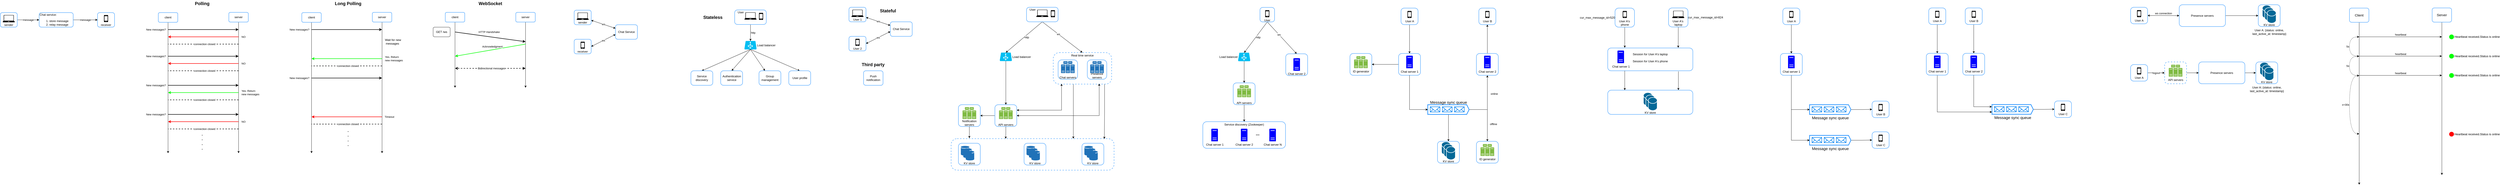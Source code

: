 <mxfile version="25.0.1">
  <diagram name="Page-1" id="FtNxCwowRMe4gdOH6G9q">
    <mxGraphModel dx="1194" dy="772" grid="1" gridSize="10" guides="1" tooltips="1" connect="1" arrows="1" fold="1" page="1" pageScale="1" pageWidth="827" pageHeight="1169" math="0" shadow="0">
      <root>
        <mxCell id="0" />
        <mxCell id="1" parent="0" />
        <mxCell id="NFPU-fY8RmMyaIiQJH1n-414" value="" style="edgeStyle=orthogonalEdgeStyle;rounded=0;orthogonalLoop=1;jettySize=auto;html=1;entryX=0.828;entryY=-0.01;entryDx=0;entryDy=0;entryPerimeter=0;" edge="1" parent="1" source="NFPU-fY8RmMyaIiQJH1n-415" target="NFPU-fY8RmMyaIiQJH1n-580">
          <mxGeometry relative="1" as="geometry">
            <mxPoint x="6990" y="220" as="targetPoint" />
          </mxGeometry>
        </mxCell>
        <mxCell id="NFPU-fY8RmMyaIiQJH1n-415" value="cur_max_message_id=824" style="rounded=1;whiteSpace=wrap;html=1;strokeColor=#66B2FF;strokeWidth=2;verticalAlign=middle;labelPosition=right;verticalLabelPosition=middle;align=left;arcSize=19;spacingLeft=0;spacingRight=0;spacingBottom=0;spacing=0;" vertex="1" parent="1">
          <mxGeometry x="6950" y="80.69" width="80" height="78.63" as="geometry" />
        </mxCell>
        <mxCell id="NFPU-fY8RmMyaIiQJH1n-416" style="edgeStyle=orthogonalEdgeStyle;rounded=0;orthogonalLoop=1;jettySize=auto;html=1;exitX=0.344;exitY=0.992;exitDx=0;exitDy=0;exitPerimeter=0;entryX=0.75;entryY=0;entryDx=0;entryDy=0;" edge="1" parent="1" source="NFPU-fY8RmMyaIiQJH1n-417" target="NFPU-fY8RmMyaIiQJH1n-511">
          <mxGeometry relative="1" as="geometry">
            <mxPoint x="4510" y="560" as="targetPoint" />
          </mxGeometry>
        </mxCell>
        <mxCell id="NFPU-fY8RmMyaIiQJH1n-417" value="Real time service" style="rounded=1;whiteSpace=wrap;html=1;strokeColor=#66B2FF;strokeWidth=2;verticalAlign=top;labelPosition=center;verticalLabelPosition=middle;align=center;arcSize=19;spacingLeft=0;spacingRight=0;spacingBottom=0;spacing=0;dashed=1;" vertex="1" parent="1">
          <mxGeometry x="4420" y="265" width="240" height="130" as="geometry" />
        </mxCell>
        <mxCell id="NFPU-fY8RmMyaIiQJH1n-418" value="message" style="edgeStyle=orthogonalEdgeStyle;rounded=0;orthogonalLoop=1;jettySize=auto;html=1;entryX=0;entryY=0.5;entryDx=0;entryDy=0;" edge="1" parent="1" source="NFPU-fY8RmMyaIiQJH1n-419" target="NFPU-fY8RmMyaIiQJH1n-424">
          <mxGeometry relative="1" as="geometry" />
        </mxCell>
        <mxCell id="NFPU-fY8RmMyaIiQJH1n-419" value="sender" style="rounded=1;whiteSpace=wrap;html=1;strokeColor=#66B2FF;strokeWidth=2;verticalAlign=bottom;" vertex="1" parent="1">
          <mxGeometry x="90" y="100" width="70" height="60" as="geometry" />
        </mxCell>
        <mxCell id="NFPU-fY8RmMyaIiQJH1n-420" value="" style="sketch=0;aspect=fixed;pointerEvents=1;shadow=0;dashed=0;html=1;strokeColor=none;labelPosition=center;verticalLabelPosition=bottom;verticalAlign=top;align=center;fillColor=#000000;shape=mxgraph.azure.laptop;labelBackgroundColor=none;labelBorderColor=none;fontColor=#000000;" vertex="1" parent="1">
          <mxGeometry x="100" y="110" width="50" height="30" as="geometry" />
        </mxCell>
        <mxCell id="NFPU-fY8RmMyaIiQJH1n-421" value="receiver" style="rounded=1;whiteSpace=wrap;html=1;strokeColor=#66B2FF;strokeWidth=2;verticalAlign=bottom;" vertex="1" parent="1">
          <mxGeometry x="490" y="100" width="70" height="60" as="geometry" />
        </mxCell>
        <mxCell id="NFPU-fY8RmMyaIiQJH1n-422" value="" style="sketch=0;pointerEvents=1;shadow=0;dashed=0;html=1;strokeColor=none;fillColor=#000000;labelPosition=center;verticalLabelPosition=bottom;verticalAlign=top;outlineConnect=0;align=center;shape=mxgraph.office.devices.cell_phone_iphone_proportional;" vertex="1" parent="1">
          <mxGeometry x="516.5" y="110" width="17" height="29" as="geometry" />
        </mxCell>
        <mxCell id="NFPU-fY8RmMyaIiQJH1n-423" value="message" style="edgeStyle=orthogonalEdgeStyle;rounded=0;orthogonalLoop=1;jettySize=auto;html=1;" edge="1" parent="1" source="NFPU-fY8RmMyaIiQJH1n-424" target="NFPU-fY8RmMyaIiQJH1n-421">
          <mxGeometry relative="1" as="geometry" />
        </mxCell>
        <mxCell id="NFPU-fY8RmMyaIiQJH1n-424" value="Chat service:&lt;div&gt;&lt;ol&gt;&lt;li&gt;store message&lt;/li&gt;&lt;li&gt;relay message&lt;/li&gt;&lt;/ol&gt;&lt;/div&gt;" style="rounded=1;html=1;strokeColor=#66B2FF;strokeWidth=2;verticalAlign=middle;whiteSpace=wrap;spacingTop=9;align=left;" vertex="1" parent="1">
          <mxGeometry x="250" y="100" width="140" height="60" as="geometry" />
        </mxCell>
        <mxCell id="NFPU-fY8RmMyaIiQJH1n-425" style="edgeStyle=orthogonalEdgeStyle;rounded=0;orthogonalLoop=1;jettySize=auto;html=1;" edge="1" parent="1" source="NFPU-fY8RmMyaIiQJH1n-426">
          <mxGeometry relative="1" as="geometry">
            <mxPoint x="780" y="680" as="targetPoint" />
            <Array as="points">
              <mxPoint x="780" y="631" />
            </Array>
          </mxGeometry>
        </mxCell>
        <mxCell id="NFPU-fY8RmMyaIiQJH1n-426" value="client" style="rounded=1;whiteSpace=wrap;html=1;strokeColor=#66B2FF;strokeWidth=2;verticalAlign=middle;" vertex="1" parent="1">
          <mxGeometry x="740" y="100" width="80" height="40" as="geometry" />
        </mxCell>
        <mxCell id="NFPU-fY8RmMyaIiQJH1n-427" style="edgeStyle=orthogonalEdgeStyle;rounded=0;orthogonalLoop=1;jettySize=auto;html=1;" edge="1" parent="1" source="NFPU-fY8RmMyaIiQJH1n-428">
          <mxGeometry relative="1" as="geometry">
            <mxPoint x="1070" y="680" as="targetPoint" />
            <Array as="points">
              <mxPoint x="1070" y="611" />
            </Array>
          </mxGeometry>
        </mxCell>
        <mxCell id="NFPU-fY8RmMyaIiQJH1n-428" value="server" style="rounded=1;whiteSpace=wrap;html=1;strokeColor=#66B2FF;strokeWidth=2;verticalAlign=middle;" vertex="1" parent="1">
          <mxGeometry x="1030" y="99" width="80" height="40" as="geometry" />
        </mxCell>
        <mxCell id="NFPU-fY8RmMyaIiQJH1n-429" value="New messages?" style="endArrow=classic;html=1;rounded=0;labelPosition=center;verticalLabelPosition=middle;align=center;verticalAlign=middle;strokeWidth=2;" edge="1" parent="1">
          <mxGeometry x="-1" y="-50" width="50" height="50" relative="1" as="geometry">
            <mxPoint x="780" y="170" as="sourcePoint" />
            <mxPoint x="1070" y="170" as="targetPoint" />
            <mxPoint x="-50" y="-50" as="offset" />
          </mxGeometry>
        </mxCell>
        <mxCell id="NFPU-fY8RmMyaIiQJH1n-430" value="NO" style="endArrow=classic;html=1;rounded=0;labelPosition=center;verticalLabelPosition=middle;align=center;verticalAlign=middle;strokeColor=#FF0000;strokeWidth=2;" edge="1" parent="1">
          <mxGeometry x="-1" y="-20" width="50" height="50" relative="1" as="geometry">
            <mxPoint x="1070" y="200" as="sourcePoint" />
            <mxPoint x="780" y="200" as="targetPoint" />
            <mxPoint x="20" y="20" as="offset" />
          </mxGeometry>
        </mxCell>
        <mxCell id="NFPU-fY8RmMyaIiQJH1n-431" value="connection closed" style="endArrow=none;html=1;rounded=0;labelPosition=center;verticalLabelPosition=middle;align=center;verticalAlign=middle;strokeColor=#000000;dashed=1;endFill=0;strokeWidth=2;" edge="1" parent="1">
          <mxGeometry x="-0.035" width="50" height="50" relative="1" as="geometry">
            <mxPoint x="1070" y="230" as="sourcePoint" />
            <mxPoint x="780" y="230" as="targetPoint" />
            <mxPoint as="offset" />
          </mxGeometry>
        </mxCell>
        <mxCell id="NFPU-fY8RmMyaIiQJH1n-432" value="New messages?" style="endArrow=classic;html=1;rounded=0;labelPosition=center;verticalLabelPosition=middle;align=center;verticalAlign=middle;strokeWidth=2;" edge="1" parent="1">
          <mxGeometry x="-1" y="-50" width="50" height="50" relative="1" as="geometry">
            <mxPoint x="780" y="280" as="sourcePoint" />
            <mxPoint x="1070" y="280" as="targetPoint" />
            <mxPoint x="-50" y="-50" as="offset" />
          </mxGeometry>
        </mxCell>
        <mxCell id="NFPU-fY8RmMyaIiQJH1n-433" value="NO" style="endArrow=classic;html=1;rounded=0;labelPosition=center;verticalLabelPosition=middle;align=center;verticalAlign=middle;strokeColor=#FF0000;strokeWidth=2;" edge="1" parent="1">
          <mxGeometry x="-1" y="-20" width="50" height="50" relative="1" as="geometry">
            <mxPoint x="1070" y="310" as="sourcePoint" />
            <mxPoint x="780" y="310" as="targetPoint" />
            <mxPoint x="20" y="20" as="offset" />
          </mxGeometry>
        </mxCell>
        <mxCell id="NFPU-fY8RmMyaIiQJH1n-434" value="connection closed" style="endArrow=none;html=1;rounded=0;labelPosition=center;verticalLabelPosition=middle;align=center;verticalAlign=middle;strokeColor=#000000;dashed=1;endFill=0;strokeWidth=2;" edge="1" parent="1">
          <mxGeometry x="-0.035" width="50" height="50" relative="1" as="geometry">
            <mxPoint x="1070" y="340" as="sourcePoint" />
            <mxPoint x="780" y="340" as="targetPoint" />
            <mxPoint as="offset" />
          </mxGeometry>
        </mxCell>
        <mxCell id="NFPU-fY8RmMyaIiQJH1n-435" value="&lt;span&gt;&lt;font&gt;Polling&lt;/font&gt;&lt;/span&gt;" style="text;html=1;align=center;verticalAlign=middle;resizable=0;points=[];autosize=1;strokeColor=none;fillColor=none;fontStyle=1;fontSize=18;" vertex="1" parent="1">
          <mxGeometry x="880" y="48" width="80" height="30" as="geometry" />
        </mxCell>
        <mxCell id="NFPU-fY8RmMyaIiQJH1n-436" value="New messages?" style="endArrow=classic;html=1;rounded=0;labelPosition=center;verticalLabelPosition=middle;align=center;verticalAlign=middle;strokeWidth=2;" edge="1" parent="1">
          <mxGeometry x="-1" y="-50" width="50" height="50" relative="1" as="geometry">
            <mxPoint x="780" y="400" as="sourcePoint" />
            <mxPoint x="1070" y="400" as="targetPoint" />
            <mxPoint x="-50" y="-50" as="offset" />
          </mxGeometry>
        </mxCell>
        <mxCell id="NFPU-fY8RmMyaIiQJH1n-437" value="Yes. Return&amp;nbsp;&lt;div&gt;new messages&amp;nbsp;&lt;/div&gt;" style="endArrow=classic;html=1;rounded=0;labelPosition=center;verticalLabelPosition=middle;align=left;verticalAlign=middle;strokeColor=#00FF00;strokeWidth=2;" edge="1" parent="1">
          <mxGeometry x="-1" y="-10" width="50" height="50" relative="1" as="geometry">
            <mxPoint x="1070" y="430" as="sourcePoint" />
            <mxPoint x="780" y="430" as="targetPoint" />
            <mxPoint x="10" y="10" as="offset" />
          </mxGeometry>
        </mxCell>
        <mxCell id="NFPU-fY8RmMyaIiQJH1n-438" value="connection closed" style="endArrow=none;html=1;rounded=0;labelPosition=center;verticalLabelPosition=middle;align=center;verticalAlign=middle;strokeColor=#000000;dashed=1;endFill=0;strokeWidth=2;" edge="1" parent="1">
          <mxGeometry x="-0.035" width="50" height="50" relative="1" as="geometry">
            <mxPoint x="1070" y="460" as="sourcePoint" />
            <mxPoint x="780" y="460" as="targetPoint" />
            <mxPoint as="offset" />
          </mxGeometry>
        </mxCell>
        <mxCell id="NFPU-fY8RmMyaIiQJH1n-439" value="New messages?" style="endArrow=classic;html=1;rounded=0;labelPosition=center;verticalLabelPosition=middle;align=center;verticalAlign=middle;strokeWidth=2;" edge="1" parent="1">
          <mxGeometry x="-1" y="-50" width="50" height="50" relative="1" as="geometry">
            <mxPoint x="780" y="520" as="sourcePoint" />
            <mxPoint x="1070" y="520" as="targetPoint" />
            <mxPoint x="-50" y="-50" as="offset" />
          </mxGeometry>
        </mxCell>
        <mxCell id="NFPU-fY8RmMyaIiQJH1n-440" value="NO" style="endArrow=classic;html=1;rounded=0;labelPosition=center;verticalLabelPosition=middle;align=center;verticalAlign=middle;strokeColor=#FF0000;strokeWidth=2;" edge="1" parent="1">
          <mxGeometry x="-1" y="-20" width="50" height="50" relative="1" as="geometry">
            <mxPoint x="1070" y="550" as="sourcePoint" />
            <mxPoint x="780" y="550" as="targetPoint" />
            <mxPoint x="20" y="20" as="offset" />
          </mxGeometry>
        </mxCell>
        <mxCell id="NFPU-fY8RmMyaIiQJH1n-441" value="connection closed" style="endArrow=none;html=1;rounded=0;labelPosition=center;verticalLabelPosition=middle;align=center;verticalAlign=middle;strokeColor=#000000;dashed=1;endFill=0;strokeWidth=2;" edge="1" parent="1">
          <mxGeometry x="-0.035" width="50" height="50" relative="1" as="geometry">
            <mxPoint x="1070" y="580" as="sourcePoint" />
            <mxPoint x="780" y="580" as="targetPoint" />
            <mxPoint as="offset" />
          </mxGeometry>
        </mxCell>
        <mxCell id="NFPU-fY8RmMyaIiQJH1n-442" value=".&lt;div&gt;.&lt;/div&gt;&lt;div&gt;.&lt;/div&gt;&lt;div&gt;.&lt;/div&gt;" style="text;html=1;align=center;verticalAlign=middle;resizable=0;points=[];autosize=1;strokeColor=none;fillColor=none;fontStyle=1;fontSize=16;" vertex="1" parent="1">
          <mxGeometry x="905" y="585" width="30" height="90" as="geometry" />
        </mxCell>
        <mxCell id="NFPU-fY8RmMyaIiQJH1n-443" style="edgeStyle=orthogonalEdgeStyle;rounded=0;orthogonalLoop=1;jettySize=auto;html=1;" edge="1" parent="1" source="NFPU-fY8RmMyaIiQJH1n-444">
          <mxGeometry relative="1" as="geometry">
            <mxPoint x="1370" y="680" as="targetPoint" />
            <Array as="points">
              <mxPoint x="1370" y="631" />
            </Array>
          </mxGeometry>
        </mxCell>
        <mxCell id="NFPU-fY8RmMyaIiQJH1n-444" value="client" style="rounded=1;whiteSpace=wrap;html=1;strokeColor=#66B2FF;strokeWidth=2;verticalAlign=middle;" vertex="1" parent="1">
          <mxGeometry x="1330" y="100" width="80" height="40" as="geometry" />
        </mxCell>
        <mxCell id="NFPU-fY8RmMyaIiQJH1n-445" style="edgeStyle=orthogonalEdgeStyle;rounded=0;orthogonalLoop=1;jettySize=auto;html=1;" edge="1" parent="1" source="NFPU-fY8RmMyaIiQJH1n-446">
          <mxGeometry relative="1" as="geometry">
            <mxPoint x="1660" y="680" as="targetPoint" />
            <Array as="points">
              <mxPoint x="1660" y="611" />
            </Array>
          </mxGeometry>
        </mxCell>
        <mxCell id="NFPU-fY8RmMyaIiQJH1n-446" value="server" style="rounded=1;whiteSpace=wrap;html=1;strokeColor=#66B2FF;strokeWidth=2;verticalAlign=middle;" vertex="1" parent="1">
          <mxGeometry x="1620" y="99" width="80" height="40" as="geometry" />
        </mxCell>
        <mxCell id="NFPU-fY8RmMyaIiQJH1n-447" value="New messages?" style="endArrow=classic;html=1;rounded=0;labelPosition=center;verticalLabelPosition=middle;align=center;verticalAlign=middle;strokeWidth=2;" edge="1" parent="1">
          <mxGeometry x="-1" y="-50" width="50" height="50" relative="1" as="geometry">
            <mxPoint x="1370" y="170" as="sourcePoint" />
            <mxPoint x="1660" y="170" as="targetPoint" />
            <mxPoint x="-50" y="-50" as="offset" />
          </mxGeometry>
        </mxCell>
        <mxCell id="NFPU-fY8RmMyaIiQJH1n-448" value="connection closed" style="endArrow=none;html=1;rounded=0;labelPosition=center;verticalLabelPosition=middle;align=center;verticalAlign=middle;strokeColor=#000000;dashed=1;endFill=0;strokeWidth=2;" edge="1" parent="1">
          <mxGeometry x="-0.035" width="50" height="50" relative="1" as="geometry">
            <mxPoint x="1660" y="320" as="sourcePoint" />
            <mxPoint x="1370" y="320" as="targetPoint" />
            <mxPoint as="offset" />
          </mxGeometry>
        </mxCell>
        <mxCell id="NFPU-fY8RmMyaIiQJH1n-449" value="New messages?" style="endArrow=classic;html=1;rounded=0;labelPosition=center;verticalLabelPosition=middle;align=center;verticalAlign=middle;strokeWidth=2;" edge="1" parent="1">
          <mxGeometry x="-1" y="-50" width="50" height="50" relative="1" as="geometry">
            <mxPoint x="1370" y="370" as="sourcePoint" />
            <mxPoint x="1660" y="370" as="targetPoint" />
            <mxPoint x="-50" y="-50" as="offset" />
          </mxGeometry>
        </mxCell>
        <mxCell id="NFPU-fY8RmMyaIiQJH1n-450" value="Timeout" style="endArrow=classic;html=1;rounded=0;labelPosition=center;verticalLabelPosition=middle;align=center;verticalAlign=middle;strokeColor=#FF0000;strokeWidth=2;" edge="1" parent="1">
          <mxGeometry x="-1" y="-30" width="50" height="50" relative="1" as="geometry">
            <mxPoint x="1660" y="530" as="sourcePoint" />
            <mxPoint x="1370" y="530" as="targetPoint" />
            <mxPoint x="30" y="30" as="offset" />
          </mxGeometry>
        </mxCell>
        <mxCell id="NFPU-fY8RmMyaIiQJH1n-451" value="connection closed" style="endArrow=none;html=1;rounded=0;labelPosition=center;verticalLabelPosition=middle;align=center;verticalAlign=middle;strokeColor=#000000;dashed=1;endFill=0;strokeWidth=2;" edge="1" parent="1">
          <mxGeometry x="-0.035" width="50" height="50" relative="1" as="geometry">
            <mxPoint x="1660" y="560" as="sourcePoint" />
            <mxPoint x="1370" y="560" as="targetPoint" />
            <mxPoint as="offset" />
          </mxGeometry>
        </mxCell>
        <mxCell id="NFPU-fY8RmMyaIiQJH1n-452" value="&lt;span&gt;&lt;font&gt;Long Polling&lt;/font&gt;&lt;/span&gt;" style="text;html=1;align=center;verticalAlign=middle;resizable=0;points=[];autosize=1;strokeColor=none;fillColor=none;fontSize=18;fontStyle=1" vertex="1" parent="1">
          <mxGeometry x="1460" y="48" width="120" height="30" as="geometry" />
        </mxCell>
        <mxCell id="NFPU-fY8RmMyaIiQJH1n-453" value=".&lt;div&gt;.&lt;/div&gt;&lt;div&gt;.&lt;/div&gt;&lt;div&gt;.&lt;/div&gt;" style="text;html=1;align=center;verticalAlign=middle;resizable=0;points=[];autosize=1;strokeColor=none;fillColor=none;fontStyle=1;fontSize=16;" vertex="1" parent="1">
          <mxGeometry x="1505" y="570" width="30" height="90" as="geometry" />
        </mxCell>
        <mxCell id="NFPU-fY8RmMyaIiQJH1n-454" value="Yes. Return&amp;nbsp;&lt;div&gt;new messages&amp;nbsp;&lt;/div&gt;" style="endArrow=classic;html=1;rounded=0;labelPosition=center;verticalLabelPosition=middle;align=left;verticalAlign=middle;strokeColor=#00FF00;strokeWidth=2;" edge="1" parent="1">
          <mxGeometry x="-1" y="-10" width="50" height="50" relative="1" as="geometry">
            <mxPoint x="1660" y="290" as="sourcePoint" />
            <mxPoint x="1370" y="290" as="targetPoint" />
            <mxPoint x="10" y="10" as="offset" />
          </mxGeometry>
        </mxCell>
        <mxCell id="NFPU-fY8RmMyaIiQJH1n-455" value="Wait for new&lt;div&gt;&amp;nbsp;messages&lt;/div&gt;" style="text;html=1;align=left;verticalAlign=middle;resizable=0;points=[];autosize=1;strokeColor=none;fillColor=none;" vertex="1" parent="1">
          <mxGeometry x="1670" y="200" width="90" height="40" as="geometry" />
        </mxCell>
        <mxCell id="NFPU-fY8RmMyaIiQJH1n-456" style="edgeStyle=orthogonalEdgeStyle;rounded=0;orthogonalLoop=1;jettySize=auto;html=1;" edge="1" parent="1" source="NFPU-fY8RmMyaIiQJH1n-457">
          <mxGeometry relative="1" as="geometry">
            <mxPoint x="1960" y="410" as="targetPoint" />
            <Array as="points">
              <mxPoint x="1960" y="260" />
              <mxPoint x="1960" y="260" />
            </Array>
          </mxGeometry>
        </mxCell>
        <mxCell id="NFPU-fY8RmMyaIiQJH1n-457" value="client" style="rounded=1;whiteSpace=wrap;html=1;strokeColor=#66B2FF;strokeWidth=2;verticalAlign=middle;" vertex="1" parent="1">
          <mxGeometry x="1920" y="99" width="80" height="40" as="geometry" />
        </mxCell>
        <mxCell id="NFPU-fY8RmMyaIiQJH1n-458" style="edgeStyle=orthogonalEdgeStyle;rounded=0;orthogonalLoop=1;jettySize=auto;html=1;" edge="1" parent="1" source="NFPU-fY8RmMyaIiQJH1n-459">
          <mxGeometry relative="1" as="geometry">
            <mxPoint x="2250" y="410" as="targetPoint" />
            <Array as="points">
              <mxPoint x="2250" y="400" />
              <mxPoint x="2250" y="400" />
            </Array>
          </mxGeometry>
        </mxCell>
        <mxCell id="NFPU-fY8RmMyaIiQJH1n-459" value="server" style="rounded=1;whiteSpace=wrap;html=1;strokeColor=#66B2FF;strokeWidth=2;verticalAlign=middle;" vertex="1" parent="1">
          <mxGeometry x="2210" y="99" width="80" height="40" as="geometry" />
        </mxCell>
        <mxCell id="NFPU-fY8RmMyaIiQJH1n-460" value="WebSocket" style="text;html=1;align=center;verticalAlign=middle;resizable=0;points=[];autosize=1;strokeColor=none;fillColor=none;fontStyle=1;fontSize=18;" vertex="1" parent="1">
          <mxGeometry x="2045" y="48" width="120" height="30" as="geometry" />
        </mxCell>
        <mxCell id="NFPU-fY8RmMyaIiQJH1n-461" value="GET /ws" style="rounded=1;whiteSpace=wrap;html=1;" vertex="1" parent="1">
          <mxGeometry x="1870" y="160" width="70" height="40" as="geometry" />
        </mxCell>
        <mxCell id="NFPU-fY8RmMyaIiQJH1n-462" value="HTTP Handshake" style="endArrow=classic;html=1;rounded=0;labelPosition=center;verticalLabelPosition=middle;align=center;verticalAlign=middle;strokeWidth=2;flowAnimation=0;" edge="1" parent="1">
          <mxGeometry x="-0.052" y="19" width="50" height="50" relative="1" as="geometry">
            <mxPoint x="1960" y="180" as="sourcePoint" />
            <mxPoint x="2250" y="220" as="targetPoint" />
            <mxPoint as="offset" />
          </mxGeometry>
        </mxCell>
        <mxCell id="NFPU-fY8RmMyaIiQJH1n-463" value="Acknowledgment" style="endArrow=classic;html=1;rounded=0;labelPosition=center;verticalLabelPosition=middle;align=left;verticalAlign=middle;strokeColor=#00FF00;strokeWidth=2;" edge="1" parent="1">
          <mxGeometry x="0.217" y="-21" width="50" height="50" relative="1" as="geometry">
            <mxPoint x="2250" y="230" as="sourcePoint" />
            <mxPoint x="1960" y="280" as="targetPoint" />
            <mxPoint as="offset" />
          </mxGeometry>
        </mxCell>
        <mxCell id="NFPU-fY8RmMyaIiQJH1n-464" value="Bidirectional messages" style="endArrow=classic;html=1;rounded=0;labelPosition=center;verticalLabelPosition=middle;align=center;verticalAlign=middle;strokeColor=#000000;dashed=1;endFill=1;strokeWidth=2;startArrow=classic;startFill=1;" edge="1" parent="1">
          <mxGeometry x="-0.035" width="50" height="50" relative="1" as="geometry">
            <mxPoint x="2250" y="330" as="sourcePoint" />
            <mxPoint x="1960" y="330" as="targetPoint" />
            <mxPoint as="offset" />
          </mxGeometry>
        </mxCell>
        <mxCell id="NFPU-fY8RmMyaIiQJH1n-465" value="ws" style="rounded=0;orthogonalLoop=1;jettySize=auto;html=1;entryX=0;entryY=0.25;entryDx=0;entryDy=0;startArrow=classic;startFill=1;" edge="1" parent="1" source="NFPU-fY8RmMyaIiQJH1n-466" target="NFPU-fY8RmMyaIiQJH1n-471">
          <mxGeometry x="-0.001" relative="1" as="geometry">
            <mxPoint as="offset" />
          </mxGeometry>
        </mxCell>
        <mxCell id="NFPU-fY8RmMyaIiQJH1n-466" value="sender" style="rounded=1;whiteSpace=wrap;html=1;strokeColor=#66B2FF;strokeWidth=2;verticalAlign=bottom;" vertex="1" parent="1">
          <mxGeometry x="2450" y="90" width="70" height="60" as="geometry" />
        </mxCell>
        <mxCell id="NFPU-fY8RmMyaIiQJH1n-467" value="" style="sketch=0;aspect=fixed;pointerEvents=1;shadow=0;dashed=0;html=1;strokeColor=none;labelPosition=center;verticalLabelPosition=bottom;verticalAlign=top;align=center;fillColor=#000000;shape=mxgraph.azure.laptop;labelBackgroundColor=none;labelBorderColor=none;fontColor=#000000;" vertex="1" parent="1">
          <mxGeometry x="2460" y="100" width="50" height="30" as="geometry" />
        </mxCell>
        <mxCell id="NFPU-fY8RmMyaIiQJH1n-468" value="receiver" style="rounded=1;whiteSpace=wrap;html=1;strokeColor=#66B2FF;strokeWidth=2;verticalAlign=bottom;" vertex="1" parent="1">
          <mxGeometry x="2450" y="210" width="70" height="60" as="geometry" />
        </mxCell>
        <mxCell id="NFPU-fY8RmMyaIiQJH1n-469" value="" style="sketch=0;pointerEvents=1;shadow=0;dashed=0;html=1;strokeColor=none;fillColor=#000000;labelPosition=center;verticalLabelPosition=bottom;verticalAlign=top;outlineConnect=0;align=center;shape=mxgraph.office.devices.cell_phone_iphone_proportional;" vertex="1" parent="1">
          <mxGeometry x="2476.5" y="220" width="17" height="29" as="geometry" />
        </mxCell>
        <mxCell id="NFPU-fY8RmMyaIiQJH1n-470" value="ws" style="rounded=0;orthogonalLoop=1;jettySize=auto;html=1;startArrow=classic;startFill=1;entryX=1;entryY=0.5;entryDx=0;entryDy=0;exitX=0;exitY=0.667;exitDx=0;exitDy=0;exitPerimeter=0;" edge="1" parent="1" source="NFPU-fY8RmMyaIiQJH1n-471" target="NFPU-fY8RmMyaIiQJH1n-468">
          <mxGeometry relative="1" as="geometry" />
        </mxCell>
        <mxCell id="NFPU-fY8RmMyaIiQJH1n-471" value="Chat Service" style="rounded=1;html=1;strokeColor=#66B2FF;strokeWidth=2;verticalAlign=middle;whiteSpace=wrap;spacingTop=0;align=center;spacing=0;" vertex="1" parent="1">
          <mxGeometry x="2620" y="150" width="90" height="60" as="geometry" />
        </mxCell>
        <mxCell id="NFPU-fY8RmMyaIiQJH1n-472" value="http" style="edgeStyle=orthogonalEdgeStyle;rounded=0;orthogonalLoop=1;jettySize=auto;html=1;labelPosition=right;verticalLabelPosition=middle;align=left;verticalAlign=middle;" edge="1" parent="1" source="NFPU-fY8RmMyaIiQJH1n-473" target="NFPU-fY8RmMyaIiQJH1n-479">
          <mxGeometry relative="1" as="geometry" />
        </mxCell>
        <mxCell id="NFPU-fY8RmMyaIiQJH1n-473" value="User" style="rounded=1;whiteSpace=wrap;html=1;strokeColor=#66B2FF;strokeWidth=2;verticalAlign=middle;labelPosition=center;verticalLabelPosition=middle;align=center;arcSize=19;spacingLeft=0;spacingRight=80;spacingBottom=40;" vertex="1" parent="1">
          <mxGeometry x="3110" y="89" width="130" height="60" as="geometry" />
        </mxCell>
        <mxCell id="NFPU-fY8RmMyaIiQJH1n-474" value="" style="sketch=0;aspect=fixed;pointerEvents=1;shadow=0;dashed=0;html=1;strokeColor=none;labelPosition=center;verticalLabelPosition=bottom;verticalAlign=top;align=center;fillColor=#000000;shape=mxgraph.azure.laptop;labelBackgroundColor=none;labelBorderColor=none;fontColor=#000000;" vertex="1" parent="1">
          <mxGeometry x="3150" y="99" width="50" height="30" as="geometry" />
        </mxCell>
        <mxCell id="NFPU-fY8RmMyaIiQJH1n-475" value="" style="sketch=0;pointerEvents=1;shadow=0;dashed=0;html=1;strokeColor=none;fillColor=#000000;labelPosition=center;verticalLabelPosition=bottom;verticalAlign=top;outlineConnect=0;align=center;shape=mxgraph.office.devices.cell_phone_iphone_proportional;" vertex="1" parent="1">
          <mxGeometry x="3210" y="101" width="17" height="29" as="geometry" />
        </mxCell>
        <mxCell id="NFPU-fY8RmMyaIiQJH1n-476" style="rounded=0;orthogonalLoop=1;jettySize=auto;html=1;entryX=0.5;entryY=0;entryDx=0;entryDy=0;exitX=0.5;exitY=1;exitDx=0;exitDy=0;exitPerimeter=0;" edge="1" parent="1" source="NFPU-fY8RmMyaIiQJH1n-479" target="NFPU-fY8RmMyaIiQJH1n-480">
          <mxGeometry relative="1" as="geometry" />
        </mxCell>
        <mxCell id="NFPU-fY8RmMyaIiQJH1n-477" style="rounded=0;orthogonalLoop=1;jettySize=auto;html=1;exitX=0.5;exitY=1;exitDx=0;exitDy=0;exitPerimeter=0;" edge="1" parent="1" source="NFPU-fY8RmMyaIiQJH1n-479" target="NFPU-fY8RmMyaIiQJH1n-483">
          <mxGeometry relative="1" as="geometry" />
        </mxCell>
        <mxCell id="NFPU-fY8RmMyaIiQJH1n-478" style="rounded=0;orthogonalLoop=1;jettySize=auto;html=1;entryX=0.5;entryY=0;entryDx=0;entryDy=0;exitX=0.5;exitY=1;exitDx=0;exitDy=0;exitPerimeter=0;" edge="1" parent="1" source="NFPU-fY8RmMyaIiQJH1n-479" target="NFPU-fY8RmMyaIiQJH1n-484">
          <mxGeometry relative="1" as="geometry" />
        </mxCell>
        <mxCell id="NFPU-fY8RmMyaIiQJH1n-479" value="Load balancer" style="verticalLabelPosition=middle;html=1;verticalAlign=middle;align=left;strokeColor=none;fillColor=#00BEF2;shape=mxgraph.azure.azure_load_balancer;labelPosition=right;" vertex="1" parent="1">
          <mxGeometry x="3150" y="217" width="50" height="35" as="geometry" />
        </mxCell>
        <mxCell id="NFPU-fY8RmMyaIiQJH1n-480" value="Service discovery" style="rounded=1;whiteSpace=wrap;html=1;strokeColor=#66B2FF;strokeWidth=2;verticalAlign=middle;labelPosition=center;verticalLabelPosition=middle;align=center;arcSize=19;spacingLeft=0;spacingRight=0;spacingBottom=0;spacing=0;" vertex="1" parent="1">
          <mxGeometry x="2930" y="340" width="90" height="60" as="geometry" />
        </mxCell>
        <mxCell id="NFPU-fY8RmMyaIiQJH1n-481" style="rounded=0;orthogonalLoop=1;jettySize=auto;html=1;entryX=0.5;entryY=0;entryDx=0;entryDy=0;exitX=0.5;exitY=1;exitDx=0;exitDy=0;exitPerimeter=0;" edge="1" parent="1" source="NFPU-fY8RmMyaIiQJH1n-479" target="NFPU-fY8RmMyaIiQJH1n-482">
          <mxGeometry relative="1" as="geometry">
            <mxPoint x="3297.5" y="252" as="sourcePoint" />
          </mxGeometry>
        </mxCell>
        <mxCell id="NFPU-fY8RmMyaIiQJH1n-482" value="Authentication service" style="rounded=1;whiteSpace=wrap;html=1;strokeColor=#66B2FF;strokeWidth=2;verticalAlign=middle;labelPosition=center;verticalLabelPosition=middle;align=center;arcSize=19;spacingLeft=0;spacingRight=0;spacingBottom=0;spacing=0;" vertex="1" parent="1">
          <mxGeometry x="3052.5" y="340" width="90" height="60" as="geometry" />
        </mxCell>
        <mxCell id="NFPU-fY8RmMyaIiQJH1n-483" value="Group management" style="rounded=1;whiteSpace=wrap;html=1;strokeColor=#66B2FF;strokeWidth=2;verticalAlign=middle;labelPosition=center;verticalLabelPosition=middle;align=center;arcSize=19;spacingLeft=0;spacingRight=0;spacingBottom=0;spacing=0;" vertex="1" parent="1">
          <mxGeometry x="3210" y="340" width="90" height="60" as="geometry" />
        </mxCell>
        <mxCell id="NFPU-fY8RmMyaIiQJH1n-484" value="User profile" style="rounded=1;whiteSpace=wrap;html=1;strokeColor=#66B2FF;strokeWidth=2;verticalAlign=middle;labelPosition=center;verticalLabelPosition=middle;align=center;arcSize=19;spacingLeft=0;spacingRight=0;spacingBottom=0;spacing=0;" vertex="1" parent="1">
          <mxGeometry x="3332.5" y="340" width="90" height="60" as="geometry" />
        </mxCell>
        <mxCell id="NFPU-fY8RmMyaIiQJH1n-485" value="Stateless" style="text;html=1;align=center;verticalAlign=middle;resizable=0;points=[];autosize=1;strokeColor=none;fillColor=none;fontSize=18;fontStyle=1" vertex="1" parent="1">
          <mxGeometry x="2970" y="105" width="100" height="30" as="geometry" />
        </mxCell>
        <mxCell id="NFPU-fY8RmMyaIiQJH1n-486" value="ws" style="rounded=0;orthogonalLoop=1;jettySize=auto;html=1;entryX=0;entryY=0.25;entryDx=0;entryDy=0;startArrow=classic;startFill=1;" edge="1" parent="1" source="NFPU-fY8RmMyaIiQJH1n-487" target="NFPU-fY8RmMyaIiQJH1n-492">
          <mxGeometry x="-0.001" relative="1" as="geometry">
            <mxPoint as="offset" />
          </mxGeometry>
        </mxCell>
        <mxCell id="NFPU-fY8RmMyaIiQJH1n-487" value="User 1" style="rounded=1;whiteSpace=wrap;html=1;strokeColor=#66B2FF;strokeWidth=2;verticalAlign=bottom;" vertex="1" parent="1">
          <mxGeometry x="3580" y="78" width="70" height="60" as="geometry" />
        </mxCell>
        <mxCell id="NFPU-fY8RmMyaIiQJH1n-488" value="" style="sketch=0;aspect=fixed;pointerEvents=1;shadow=0;dashed=0;html=1;strokeColor=none;labelPosition=center;verticalLabelPosition=bottom;verticalAlign=top;align=center;fillColor=#000000;shape=mxgraph.azure.laptop;labelBackgroundColor=none;labelBorderColor=none;fontColor=#000000;" vertex="1" parent="1">
          <mxGeometry x="3590" y="88" width="50" height="30" as="geometry" />
        </mxCell>
        <mxCell id="NFPU-fY8RmMyaIiQJH1n-489" value="User 2" style="rounded=1;whiteSpace=wrap;html=1;strokeColor=#66B2FF;strokeWidth=2;verticalAlign=bottom;" vertex="1" parent="1">
          <mxGeometry x="3580" y="198" width="70" height="60" as="geometry" />
        </mxCell>
        <mxCell id="NFPU-fY8RmMyaIiQJH1n-490" value="" style="sketch=0;pointerEvents=1;shadow=0;dashed=0;html=1;strokeColor=none;fillColor=#000000;labelPosition=center;verticalLabelPosition=bottom;verticalAlign=top;outlineConnect=0;align=center;shape=mxgraph.office.devices.cell_phone_iphone_proportional;" vertex="1" parent="1">
          <mxGeometry x="3606.5" y="208" width="17" height="29" as="geometry" />
        </mxCell>
        <mxCell id="NFPU-fY8RmMyaIiQJH1n-491" value="ws" style="rounded=0;orthogonalLoop=1;jettySize=auto;html=1;startArrow=classic;startFill=1;entryX=1;entryY=0.5;entryDx=0;entryDy=0;exitX=0;exitY=0.667;exitDx=0;exitDy=0;exitPerimeter=0;" edge="1" parent="1" source="NFPU-fY8RmMyaIiQJH1n-492" target="NFPU-fY8RmMyaIiQJH1n-489">
          <mxGeometry relative="1" as="geometry" />
        </mxCell>
        <mxCell id="NFPU-fY8RmMyaIiQJH1n-492" value="Chat Service" style="rounded=1;html=1;strokeColor=#66B2FF;strokeWidth=2;verticalAlign=middle;whiteSpace=wrap;spacingTop=0;align=center;spacing=0;" vertex="1" parent="1">
          <mxGeometry x="3750" y="138" width="90" height="60" as="geometry" />
        </mxCell>
        <mxCell id="NFPU-fY8RmMyaIiQJH1n-493" value="Stateful" style="text;html=1;align=center;verticalAlign=middle;resizable=0;points=[];autosize=1;strokeColor=none;fillColor=none;fontSize=18;fontStyle=1" vertex="1" parent="1">
          <mxGeometry x="3700" y="78" width="80" height="30" as="geometry" />
        </mxCell>
        <mxCell id="NFPU-fY8RmMyaIiQJH1n-494" value="Push notification" style="rounded=1;html=1;strokeColor=#66B2FF;strokeWidth=2;verticalAlign=middle;whiteSpace=wrap;spacingTop=0;align=center;spacing=0;" vertex="1" parent="1">
          <mxGeometry x="3640" y="340" width="80" height="60" as="geometry" />
        </mxCell>
        <mxCell id="NFPU-fY8RmMyaIiQJH1n-495" value="Third party" style="text;html=1;align=center;verticalAlign=middle;resizable=0;points=[];autosize=1;strokeColor=none;fillColor=none;fontSize=18;fontStyle=1" vertex="1" parent="1">
          <mxGeometry x="3623.5" y="300" width="110" height="30" as="geometry" />
        </mxCell>
        <mxCell id="NFPU-fY8RmMyaIiQJH1n-496" value="http" style="rounded=0;orthogonalLoop=1;jettySize=auto;html=1;labelPosition=right;verticalLabelPosition=middle;align=left;verticalAlign=middle;entryX=0.5;entryY=0;entryDx=0;entryDy=0;entryPerimeter=0;exitX=0.5;exitY=1;exitDx=0;exitDy=0;" edge="1" parent="1" source="NFPU-fY8RmMyaIiQJH1n-499" target="NFPU-fY8RmMyaIiQJH1n-503">
          <mxGeometry relative="1" as="geometry" />
        </mxCell>
        <mxCell id="NFPU-fY8RmMyaIiQJH1n-497" style="rounded=0;orthogonalLoop=1;jettySize=auto;html=1;entryX=0.5;entryY=0;entryDx=0;entryDy=0;exitX=0.5;exitY=1;exitDx=0;exitDy=0;" edge="1" parent="1" source="NFPU-fY8RmMyaIiQJH1n-499" target="NFPU-fY8RmMyaIiQJH1n-417">
          <mxGeometry relative="1" as="geometry" />
        </mxCell>
        <mxCell id="NFPU-fY8RmMyaIiQJH1n-498" value="ws" style="edgeLabel;html=1;align=center;verticalAlign=middle;resizable=0;points=[];" connectable="0" vertex="1" parent="NFPU-fY8RmMyaIiQJH1n-497">
          <mxGeometry x="-0.205" relative="1" as="geometry">
            <mxPoint as="offset" />
          </mxGeometry>
        </mxCell>
        <mxCell id="NFPU-fY8RmMyaIiQJH1n-499" value="User" style="rounded=1;whiteSpace=wrap;html=1;strokeColor=#66B2FF;strokeWidth=2;verticalAlign=middle;labelPosition=center;verticalLabelPosition=middle;align=center;arcSize=19;spacingLeft=0;spacingRight=80;spacingBottom=40;" vertex="1" parent="1">
          <mxGeometry x="4310" y="78" width="130" height="60" as="geometry" />
        </mxCell>
        <mxCell id="NFPU-fY8RmMyaIiQJH1n-500" value="" style="sketch=0;aspect=fixed;pointerEvents=1;shadow=0;dashed=0;html=1;strokeColor=none;labelPosition=center;verticalLabelPosition=bottom;verticalAlign=top;align=center;fillColor=#000000;shape=mxgraph.azure.laptop;labelBackgroundColor=none;labelBorderColor=none;fontColor=#000000;" vertex="1" parent="1">
          <mxGeometry x="4350" y="88" width="50" height="30" as="geometry" />
        </mxCell>
        <mxCell id="NFPU-fY8RmMyaIiQJH1n-501" value="" style="sketch=0;pointerEvents=1;shadow=0;dashed=0;html=1;strokeColor=none;fillColor=#000000;labelPosition=center;verticalLabelPosition=bottom;verticalAlign=top;outlineConnect=0;align=center;shape=mxgraph.office.devices.cell_phone_iphone_proportional;" vertex="1" parent="1">
          <mxGeometry x="4410" y="90" width="17" height="29" as="geometry" />
        </mxCell>
        <mxCell id="NFPU-fY8RmMyaIiQJH1n-502" style="edgeStyle=orthogonalEdgeStyle;rounded=0;orthogonalLoop=1;jettySize=auto;html=1;entryX=0.5;entryY=0;entryDx=0;entryDy=0;" edge="1" parent="1" source="NFPU-fY8RmMyaIiQJH1n-503" target="NFPU-fY8RmMyaIiQJH1n-509">
          <mxGeometry relative="1" as="geometry" />
        </mxCell>
        <mxCell id="NFPU-fY8RmMyaIiQJH1n-503" value="Load balancer" style="verticalLabelPosition=middle;html=1;verticalAlign=middle;align=left;strokeColor=none;fillColor=#00BEF2;shape=mxgraph.azure.azure_load_balancer;labelPosition=right;" vertex="1" parent="1">
          <mxGeometry x="4200" y="265" width="50" height="35" as="geometry" />
        </mxCell>
        <mxCell id="NFPU-fY8RmMyaIiQJH1n-504" value="Chat servers" style="rounded=1;whiteSpace=wrap;html=1;strokeColor=#66B2FF;strokeWidth=2;verticalAlign=bottom;labelPosition=center;verticalLabelPosition=middle;align=center;arcSize=19;spacingLeft=0;spacingRight=0;spacingBottom=0;spacing=0;" vertex="1" parent="1">
          <mxGeometry x="4440" y="295" width="80" height="80" as="geometry" />
        </mxCell>
        <mxCell id="NFPU-fY8RmMyaIiQJH1n-505" value="" style="sketch=0;pointerEvents=1;shadow=0;dashed=0;html=1;strokeColor=none;fillColor=#00FF00;labelPosition=center;verticalLabelPosition=bottom;verticalAlign=top;outlineConnect=0;align=center;shape=mxgraph.office.servers.server_farm;fillColor=#2072B8;" vertex="1" parent="1">
          <mxGeometry x="4452" y="300.5" width="56" height="49" as="geometry" />
        </mxCell>
        <mxCell id="NFPU-fY8RmMyaIiQJH1n-506" value="Presence servers" style="rounded=1;whiteSpace=wrap;html=1;strokeColor=#66B2FF;strokeWidth=2;verticalAlign=bottom;labelPosition=center;verticalLabelPosition=middle;align=center;arcSize=19;spacingLeft=0;spacingRight=0;spacingBottom=0;spacing=0;" vertex="1" parent="1">
          <mxGeometry x="4560" y="295" width="80" height="80" as="geometry" />
        </mxCell>
        <mxCell id="NFPU-fY8RmMyaIiQJH1n-507" value="" style="sketch=0;pointerEvents=1;shadow=0;dashed=0;html=1;strokeColor=none;fillColor=#00FF00;labelPosition=center;verticalLabelPosition=bottom;verticalAlign=top;outlineConnect=0;align=center;shape=mxgraph.office.servers.server_farm;fillColor=#2072B8;" vertex="1" parent="1">
          <mxGeometry x="4572" y="300.5" width="56" height="49" as="geometry" />
        </mxCell>
        <mxCell id="NFPU-fY8RmMyaIiQJH1n-508" value="" style="edgeStyle=orthogonalEdgeStyle;rounded=0;orthogonalLoop=1;jettySize=auto;html=1;entryX=1;entryY=0.5;entryDx=0;entryDy=0;" edge="1" parent="1" source="NFPU-fY8RmMyaIiQJH1n-509" target="NFPU-fY8RmMyaIiQJH1n-526">
          <mxGeometry relative="1" as="geometry" />
        </mxCell>
        <mxCell id="NFPU-fY8RmMyaIiQJH1n-509" value="API servers" style="rounded=1;html=1;strokeColor=#66B2FF;strokeWidth=2;verticalAlign=bottom;whiteSpace=wrap;spacingTop=0;align=center;spacing=0;" vertex="1" parent="1">
          <mxGeometry x="4180" y="480" width="90" height="90" as="geometry" />
        </mxCell>
        <mxCell id="NFPU-fY8RmMyaIiQJH1n-510" value="" style="sketch=0;pointerEvents=1;shadow=0;dashed=0;html=1;strokeColor=none;fillColor=#505050;labelPosition=center;verticalLabelPosition=bottom;verticalAlign=top;outlineConnect=0;align=center;shape=mxgraph.office.servers.server_farm;fillColor=#7FBA42;" vertex="1" parent="1">
          <mxGeometry x="4197" y="490" width="56" height="49" as="geometry" />
        </mxCell>
        <mxCell id="NFPU-fY8RmMyaIiQJH1n-511" value="" style="rounded=1;whiteSpace=wrap;html=1;strokeColor=#66B2FF;strokeWidth=2;verticalAlign=top;labelPosition=center;verticalLabelPosition=middle;align=center;arcSize=19;spacingLeft=0;spacingRight=0;spacingBottom=0;spacing=0;dashed=1;" vertex="1" parent="1">
          <mxGeometry x="4000" y="620" width="670" height="130" as="geometry" />
        </mxCell>
        <mxCell id="NFPU-fY8RmMyaIiQJH1n-512" style="edgeStyle=orthogonalEdgeStyle;rounded=0;orthogonalLoop=1;jettySize=auto;html=1;exitX=0.879;exitY=1.006;exitDx=0;exitDy=0;exitPerimeter=0;" edge="1" parent="1" source="NFPU-fY8RmMyaIiQJH1n-417">
          <mxGeometry relative="1" as="geometry">
            <mxPoint x="4630" y="440" as="sourcePoint" />
            <mxPoint x="4630" y="621" as="targetPoint" />
          </mxGeometry>
        </mxCell>
        <mxCell id="NFPU-fY8RmMyaIiQJH1n-513" style="edgeStyle=orthogonalEdgeStyle;rounded=0;orthogonalLoop=1;jettySize=auto;html=1;entryX=0.335;entryY=0.002;entryDx=0;entryDy=0;entryPerimeter=0;" edge="1" parent="1" source="NFPU-fY8RmMyaIiQJH1n-509" target="NFPU-fY8RmMyaIiQJH1n-511">
          <mxGeometry relative="1" as="geometry">
            <mxPoint x="4140" y="610" as="targetPoint" />
          </mxGeometry>
        </mxCell>
        <mxCell id="NFPU-fY8RmMyaIiQJH1n-514" value="KV store" style="rounded=1;html=1;strokeColor=#66B2FF;strokeWidth=2;verticalAlign=bottom;whiteSpace=wrap;spacingTop=0;align=center;spacing=0;" vertex="1" parent="1">
          <mxGeometry x="4030" y="639" width="90" height="90" as="geometry" />
        </mxCell>
        <mxCell id="NFPU-fY8RmMyaIiQJH1n-515" value="" style="sketch=0;shadow=0;dashed=0;html=1;strokeColor=none;labelPosition=center;verticalLabelPosition=bottom;verticalAlign=top;outlineConnect=0;align=center;shape=mxgraph.office.databases.database;fillColor=#2072B8;" vertex="1" parent="1">
          <mxGeometry x="4040" y="650" width="35" height="40" as="geometry" />
        </mxCell>
        <mxCell id="NFPU-fY8RmMyaIiQJH1n-516" value="" style="sketch=0;shadow=0;dashed=0;html=1;strokeColor=none;labelPosition=center;verticalLabelPosition=bottom;verticalAlign=top;outlineConnect=0;align=center;shape=mxgraph.office.databases.database;fillColor=#2072B8;" vertex="1" parent="1">
          <mxGeometry x="4050" y="660" width="35" height="40" as="geometry" />
        </mxCell>
        <mxCell id="NFPU-fY8RmMyaIiQJH1n-517" value="" style="sketch=0;shadow=0;dashed=0;html=1;strokeColor=none;labelPosition=center;verticalLabelPosition=bottom;verticalAlign=top;outlineConnect=0;align=center;shape=mxgraph.office.databases.database;fillColor=#2072B8;" vertex="1" parent="1">
          <mxGeometry x="4060" y="670" width="35" height="40" as="geometry" />
        </mxCell>
        <mxCell id="NFPU-fY8RmMyaIiQJH1n-518" value="KV store" style="rounded=1;html=1;strokeColor=#66B2FF;strokeWidth=2;verticalAlign=bottom;whiteSpace=wrap;spacingTop=0;align=center;spacing=0;" vertex="1" parent="1">
          <mxGeometry x="4300" y="639" width="90" height="90" as="geometry" />
        </mxCell>
        <mxCell id="NFPU-fY8RmMyaIiQJH1n-519" value="" style="sketch=0;shadow=0;dashed=0;html=1;strokeColor=none;labelPosition=center;verticalLabelPosition=bottom;verticalAlign=top;outlineConnect=0;align=center;shape=mxgraph.office.databases.database;fillColor=#2072B8;" vertex="1" parent="1">
          <mxGeometry x="4310" y="650" width="35" height="40" as="geometry" />
        </mxCell>
        <mxCell id="NFPU-fY8RmMyaIiQJH1n-520" value="" style="sketch=0;shadow=0;dashed=0;html=1;strokeColor=none;labelPosition=center;verticalLabelPosition=bottom;verticalAlign=top;outlineConnect=0;align=center;shape=mxgraph.office.databases.database;fillColor=#2072B8;" vertex="1" parent="1">
          <mxGeometry x="4320" y="660" width="35" height="40" as="geometry" />
        </mxCell>
        <mxCell id="NFPU-fY8RmMyaIiQJH1n-521" value="" style="sketch=0;shadow=0;dashed=0;html=1;strokeColor=none;labelPosition=center;verticalLabelPosition=bottom;verticalAlign=top;outlineConnect=0;align=center;shape=mxgraph.office.databases.database;fillColor=#2072B8;" vertex="1" parent="1">
          <mxGeometry x="4330" y="670" width="35" height="40" as="geometry" />
        </mxCell>
        <mxCell id="NFPU-fY8RmMyaIiQJH1n-522" value="KV store" style="rounded=1;html=1;strokeColor=#66B2FF;strokeWidth=2;verticalAlign=bottom;whiteSpace=wrap;spacingTop=0;align=center;spacing=0;" vertex="1" parent="1">
          <mxGeometry x="4538" y="639" width="90" height="90" as="geometry" />
        </mxCell>
        <mxCell id="NFPU-fY8RmMyaIiQJH1n-523" value="" style="sketch=0;shadow=0;dashed=0;html=1;strokeColor=none;labelPosition=center;verticalLabelPosition=bottom;verticalAlign=top;outlineConnect=0;align=center;shape=mxgraph.office.databases.database;fillColor=#2072B8;" vertex="1" parent="1">
          <mxGeometry x="4548" y="650" width="35" height="40" as="geometry" />
        </mxCell>
        <mxCell id="NFPU-fY8RmMyaIiQJH1n-524" value="" style="sketch=0;shadow=0;dashed=0;html=1;strokeColor=none;labelPosition=center;verticalLabelPosition=bottom;verticalAlign=top;outlineConnect=0;align=center;shape=mxgraph.office.databases.database;fillColor=#2072B8;" vertex="1" parent="1">
          <mxGeometry x="4558" y="660" width="35" height="40" as="geometry" />
        </mxCell>
        <mxCell id="NFPU-fY8RmMyaIiQJH1n-525" value="" style="sketch=0;shadow=0;dashed=0;html=1;strokeColor=none;labelPosition=center;verticalLabelPosition=bottom;verticalAlign=top;outlineConnect=0;align=center;shape=mxgraph.office.databases.database;fillColor=#2072B8;" vertex="1" parent="1">
          <mxGeometry x="4568" y="670" width="35" height="40" as="geometry" />
        </mxCell>
        <mxCell id="NFPU-fY8RmMyaIiQJH1n-526" value="Notification servers" style="rounded=1;html=1;strokeColor=#66B2FF;strokeWidth=2;verticalAlign=bottom;whiteSpace=wrap;spacingTop=0;align=center;spacing=0;" vertex="1" parent="1">
          <mxGeometry x="4030" y="480" width="90" height="90" as="geometry" />
        </mxCell>
        <mxCell id="NFPU-fY8RmMyaIiQJH1n-527" value="" style="sketch=0;pointerEvents=1;shadow=0;dashed=0;html=1;strokeColor=none;fillColor=#505050;labelPosition=center;verticalLabelPosition=bottom;verticalAlign=top;outlineConnect=0;align=center;shape=mxgraph.office.servers.server_farm;fillColor=#7FBA42;" vertex="1" parent="1">
          <mxGeometry x="4047" y="490" width="56" height="49" as="geometry" />
        </mxCell>
        <mxCell id="NFPU-fY8RmMyaIiQJH1n-528" style="edgeStyle=orthogonalEdgeStyle;rounded=0;orthogonalLoop=1;jettySize=auto;html=1;" edge="1" parent="1" source="NFPU-fY8RmMyaIiQJH1n-526">
          <mxGeometry relative="1" as="geometry">
            <mxPoint x="4075" y="618" as="targetPoint" />
          </mxGeometry>
        </mxCell>
        <mxCell id="NFPU-fY8RmMyaIiQJH1n-529" style="edgeStyle=orthogonalEdgeStyle;rounded=0;orthogonalLoop=1;jettySize=auto;html=1;entryX=0.142;entryY=0.991;entryDx=0;entryDy=0;entryPerimeter=0;startArrow=classic;startFill=1;exitX=1;exitY=0.25;exitDx=0;exitDy=0;" edge="1" parent="1" source="NFPU-fY8RmMyaIiQJH1n-509" target="NFPU-fY8RmMyaIiQJH1n-417">
          <mxGeometry relative="1" as="geometry" />
        </mxCell>
        <mxCell id="NFPU-fY8RmMyaIiQJH1n-530" style="edgeStyle=orthogonalEdgeStyle;rounded=0;orthogonalLoop=1;jettySize=auto;html=1;entryX=0.787;entryY=0.987;entryDx=0;entryDy=0;entryPerimeter=0;startArrow=classic;startFill=1;" edge="1" parent="1" source="NFPU-fY8RmMyaIiQJH1n-509" target="NFPU-fY8RmMyaIiQJH1n-417">
          <mxGeometry relative="1" as="geometry">
            <mxPoint x="4609" y="400" as="targetPoint" />
          </mxGeometry>
        </mxCell>
        <mxCell id="NFPU-fY8RmMyaIiQJH1n-531" value="http" style="rounded=0;orthogonalLoop=1;jettySize=auto;html=1;labelPosition=right;verticalLabelPosition=middle;align=left;verticalAlign=middle;entryX=0.5;entryY=0;entryDx=0;entryDy=0;entryPerimeter=0;exitX=0.5;exitY=1;exitDx=0;exitDy=0;" edge="1" parent="1" source="NFPU-fY8RmMyaIiQJH1n-534" target="NFPU-fY8RmMyaIiQJH1n-537">
          <mxGeometry relative="1" as="geometry" />
        </mxCell>
        <mxCell id="NFPU-fY8RmMyaIiQJH1n-532" style="rounded=0;orthogonalLoop=1;jettySize=auto;html=1;entryX=0.5;entryY=0;entryDx=0;entryDy=0;exitX=0.5;exitY=1;exitDx=0;exitDy=0;" edge="1" parent="1" source="NFPU-fY8RmMyaIiQJH1n-534" target="NFPU-fY8RmMyaIiQJH1n-541">
          <mxGeometry relative="1" as="geometry">
            <mxPoint x="5420" y="265.5" as="targetPoint" />
          </mxGeometry>
        </mxCell>
        <mxCell id="NFPU-fY8RmMyaIiQJH1n-533" value="ws" style="edgeLabel;html=1;align=center;verticalAlign=middle;resizable=0;points=[];" connectable="0" vertex="1" parent="NFPU-fY8RmMyaIiQJH1n-532">
          <mxGeometry x="-0.205" relative="1" as="geometry">
            <mxPoint as="offset" />
          </mxGeometry>
        </mxCell>
        <mxCell id="NFPU-fY8RmMyaIiQJH1n-534" value="User" style="rounded=1;whiteSpace=wrap;html=1;strokeColor=#66B2FF;strokeWidth=2;verticalAlign=bottom;labelPosition=center;verticalLabelPosition=middle;align=center;arcSize=19;spacingLeft=0;spacingRight=0;spacingBottom=0;spacing=0;" vertex="1" parent="1">
          <mxGeometry x="5270" y="78.5" width="60" height="60" as="geometry" />
        </mxCell>
        <mxCell id="NFPU-fY8RmMyaIiQJH1n-535" value="" style="sketch=0;pointerEvents=1;shadow=0;dashed=0;html=1;strokeColor=none;fillColor=#000000;labelPosition=center;verticalLabelPosition=bottom;verticalAlign=top;outlineConnect=0;align=center;shape=mxgraph.office.devices.cell_phone_iphone_proportional;" vertex="1" parent="1">
          <mxGeometry x="5291.5" y="90" width="17" height="29" as="geometry" />
        </mxCell>
        <mxCell id="NFPU-fY8RmMyaIiQJH1n-536" value="" style="edgeStyle=orthogonalEdgeStyle;rounded=0;orthogonalLoop=1;jettySize=auto;html=1;entryX=0.5;entryY=0;entryDx=0;entryDy=0;" edge="1" parent="1" source="NFPU-fY8RmMyaIiQJH1n-537" target="NFPU-fY8RmMyaIiQJH1n-539">
          <mxGeometry relative="1" as="geometry" />
        </mxCell>
        <mxCell id="NFPU-fY8RmMyaIiQJH1n-537" value="Load balancer" style="verticalLabelPosition=middle;html=1;verticalAlign=middle;align=right;strokeColor=none;fillColor=#00BEF2;shape=mxgraph.azure.azure_load_balancer;labelPosition=left;" vertex="1" parent="1">
          <mxGeometry x="5180" y="265.5" width="50" height="35" as="geometry" />
        </mxCell>
        <mxCell id="NFPU-fY8RmMyaIiQJH1n-538" value="" style="edgeStyle=orthogonalEdgeStyle;rounded=0;orthogonalLoop=1;jettySize=auto;html=1;" edge="1" parent="1" source="NFPU-fY8RmMyaIiQJH1n-539" target="NFPU-fY8RmMyaIiQJH1n-543">
          <mxGeometry relative="1" as="geometry" />
        </mxCell>
        <mxCell id="NFPU-fY8RmMyaIiQJH1n-539" value="API servers" style="rounded=1;html=1;strokeColor=#66B2FF;strokeWidth=2;verticalAlign=bottom;whiteSpace=wrap;spacingTop=0;align=center;spacing=0;" vertex="1" parent="1">
          <mxGeometry x="5160" y="390" width="90" height="90" as="geometry" />
        </mxCell>
        <mxCell id="NFPU-fY8RmMyaIiQJH1n-540" value="" style="sketch=0;pointerEvents=1;shadow=0;dashed=0;html=1;strokeColor=none;fillColor=#505050;labelPosition=center;verticalLabelPosition=bottom;verticalAlign=top;outlineConnect=0;align=center;shape=mxgraph.office.servers.server_farm;fillColor=#7FBA42;" vertex="1" parent="1">
          <mxGeometry x="5177" y="400" width="56" height="49" as="geometry" />
        </mxCell>
        <mxCell id="NFPU-fY8RmMyaIiQJH1n-541" value="Chat server 2" style="rounded=1;html=1;strokeColor=#66B2FF;strokeWidth=2;verticalAlign=bottom;whiteSpace=wrap;spacingTop=0;align=center;spacing=0;" vertex="1" parent="1">
          <mxGeometry x="5376" y="270" width="90" height="90" as="geometry" />
        </mxCell>
        <mxCell id="NFPU-fY8RmMyaIiQJH1n-542" value="" style="sketch=0;pointerEvents=1;shadow=0;dashed=0;html=1;strokeColor=none;fillColor=#0000FF;labelPosition=center;verticalLabelPosition=bottom;verticalAlign=top;outlineConnect=0;align=center;shape=mxgraph.office.servers.server_generic;labelBackgroundColor=none;" vertex="1" parent="1">
          <mxGeometry x="5407.5" y="288" width="27" height="52" as="geometry" />
        </mxCell>
        <mxCell id="NFPU-fY8RmMyaIiQJH1n-543" value="Service discovery (Zookeeper)" style="rounded=1;html=1;strokeColor=#66B2FF;strokeWidth=2;verticalAlign=top;whiteSpace=wrap;spacingTop=0;align=center;spacing=0;" vertex="1" parent="1">
          <mxGeometry x="5035" y="550" width="340" height="110" as="geometry" />
        </mxCell>
        <mxCell id="NFPU-fY8RmMyaIiQJH1n-544" value="Chat server 1" style="sketch=0;pointerEvents=1;shadow=0;dashed=0;html=1;strokeColor=none;fillColor=#0000FF;labelPosition=center;verticalLabelPosition=bottom;verticalAlign=top;outlineConnect=0;align=center;shape=mxgraph.office.servers.server_generic;labelBackgroundColor=none;" vertex="1" parent="1">
          <mxGeometry x="5070" y="579" width="27" height="52" as="geometry" />
        </mxCell>
        <mxCell id="NFPU-fY8RmMyaIiQJH1n-545" value="Chat server 2" style="sketch=0;pointerEvents=1;shadow=0;dashed=0;html=1;strokeColor=none;fillColor=#0000FF;labelPosition=center;verticalLabelPosition=bottom;verticalAlign=top;outlineConnect=0;align=center;shape=mxgraph.office.servers.server_generic;labelBackgroundColor=none;" vertex="1" parent="1">
          <mxGeometry x="5191.5" y="579" width="27" height="52" as="geometry" />
        </mxCell>
        <mxCell id="NFPU-fY8RmMyaIiQJH1n-546" value="Chat server N" style="sketch=0;pointerEvents=1;shadow=0;dashed=0;html=1;strokeColor=none;fillColor=#0000FF;labelPosition=center;verticalLabelPosition=bottom;verticalAlign=top;outlineConnect=0;align=center;shape=mxgraph.office.servers.server_generic;labelBackgroundColor=none;" vertex="1" parent="1">
          <mxGeometry x="5308.5" y="579" width="27" height="52" as="geometry" />
        </mxCell>
        <mxCell id="NFPU-fY8RmMyaIiQJH1n-547" value="..." style="text;html=1;align=center;verticalAlign=middle;resizable=0;points=[];autosize=1;strokeColor=none;fillColor=none;fontStyle=1;fontSize=18;" vertex="1" parent="1">
          <mxGeometry x="5240" y="585" width="40" height="30" as="geometry" />
        </mxCell>
        <mxCell id="NFPU-fY8RmMyaIiQJH1n-548" style="rounded=0;orthogonalLoop=1;jettySize=auto;html=1;entryX=0.5;entryY=0;entryDx=0;entryDy=0;exitX=0.5;exitY=1;exitDx=0;exitDy=0;" edge="1" parent="1" source="NFPU-fY8RmMyaIiQJH1n-549" target="NFPU-fY8RmMyaIiQJH1n-552">
          <mxGeometry relative="1" as="geometry">
            <mxPoint x="6000" y="268.37" as="targetPoint" />
          </mxGeometry>
        </mxCell>
        <mxCell id="NFPU-fY8RmMyaIiQJH1n-549" value="" style="rounded=1;whiteSpace=wrap;html=1;strokeColor=#66B2FF;strokeWidth=2;verticalAlign=bottom;labelPosition=center;verticalLabelPosition=middle;align=center;arcSize=19;spacingLeft=0;spacingRight=0;spacingBottom=0;spacing=0;" vertex="1" parent="1">
          <mxGeometry x="5850" y="81.37" width="70" height="68.25" as="geometry" />
        </mxCell>
        <mxCell id="NFPU-fY8RmMyaIiQJH1n-550" value="User A" style="sketch=0;pointerEvents=1;shadow=0;dashed=0;html=1;strokeColor=none;fillColor=#000000;labelPosition=center;verticalLabelPosition=bottom;verticalAlign=top;outlineConnect=0;align=center;shape=mxgraph.office.devices.cell_phone_iphone_proportional;" vertex="1" parent="1">
          <mxGeometry x="5876.5" y="93.12" width="17" height="29" as="geometry" />
        </mxCell>
        <mxCell id="NFPU-fY8RmMyaIiQJH1n-551" value="" style="edgeStyle=orthogonalEdgeStyle;rounded=0;orthogonalLoop=1;jettySize=auto;html=1;" edge="1" parent="1" source="NFPU-fY8RmMyaIiQJH1n-552" target="NFPU-fY8RmMyaIiQJH1n-554">
          <mxGeometry relative="1" as="geometry" />
        </mxCell>
        <mxCell id="NFPU-fY8RmMyaIiQJH1n-552" value="" style="rounded=1;html=1;strokeColor=#66B2FF;strokeWidth=2;verticalAlign=bottom;whiteSpace=wrap;spacingTop=0;align=center;spacing=0;" vertex="1" parent="1">
          <mxGeometry x="5840" y="268.62" width="90" height="90" as="geometry" />
        </mxCell>
        <mxCell id="NFPU-fY8RmMyaIiQJH1n-553" value="Chat server 1" style="sketch=0;pointerEvents=1;shadow=0;dashed=0;html=1;strokeColor=none;fillColor=#0000FF;labelPosition=center;verticalLabelPosition=bottom;verticalAlign=top;outlineConnect=0;align=center;shape=mxgraph.office.servers.server_generic;labelBackgroundColor=none;" vertex="1" parent="1">
          <mxGeometry x="5871.5" y="277.62" width="27" height="52" as="geometry" />
        </mxCell>
        <mxCell id="NFPU-fY8RmMyaIiQJH1n-554" value="" style="rounded=1;html=1;strokeColor=#66B2FF;strokeWidth=2;verticalAlign=bottom;whiteSpace=wrap;spacingTop=0;align=center;spacing=0;" vertex="1" parent="1">
          <mxGeometry x="5640" y="268.62" width="90" height="90" as="geometry" />
        </mxCell>
        <mxCell id="NFPU-fY8RmMyaIiQJH1n-555" value="ID generator" style="sketch=0;pointerEvents=1;shadow=0;dashed=0;html=1;strokeColor=none;fillColor=#505050;labelPosition=center;verticalLabelPosition=bottom;verticalAlign=top;outlineConnect=0;align=center;shape=mxgraph.office.servers.server_farm;fillColor=#7FBA42;" vertex="1" parent="1">
          <mxGeometry x="5657" y="280" width="56" height="49" as="geometry" />
        </mxCell>
        <mxCell id="NFPU-fY8RmMyaIiQJH1n-556" style="rounded=0;orthogonalLoop=1;jettySize=auto;html=1;entryX=0.5;entryY=0;entryDx=0;entryDy=0;exitX=0.5;exitY=1;exitDx=0;exitDy=0;startArrow=classic;startFill=1;endArrow=none;endFill=0;" edge="1" parent="1" source="NFPU-fY8RmMyaIiQJH1n-557" target="NFPU-fY8RmMyaIiQJH1n-559">
          <mxGeometry relative="1" as="geometry">
            <mxPoint x="6320" y="268.37" as="targetPoint" />
          </mxGeometry>
        </mxCell>
        <mxCell id="NFPU-fY8RmMyaIiQJH1n-557" value="" style="rounded=1;whiteSpace=wrap;html=1;strokeColor=#66B2FF;strokeWidth=2;verticalAlign=bottom;labelPosition=center;verticalLabelPosition=middle;align=center;arcSize=19;spacingLeft=0;spacingRight=0;spacingBottom=0;spacing=0;" vertex="1" parent="1">
          <mxGeometry x="6170" y="81.37" width="70" height="68.25" as="geometry" />
        </mxCell>
        <mxCell id="NFPU-fY8RmMyaIiQJH1n-558" value="User B" style="sketch=0;pointerEvents=1;shadow=0;dashed=0;html=1;strokeColor=none;fillColor=#000000;labelPosition=center;verticalLabelPosition=bottom;verticalAlign=top;outlineConnect=0;align=center;shape=mxgraph.office.devices.cell_phone_iphone_proportional;" vertex="1" parent="1">
          <mxGeometry x="6196.5" y="93.12" width="17" height="29" as="geometry" />
        </mxCell>
        <mxCell id="NFPU-fY8RmMyaIiQJH1n-559" value="" style="rounded=1;html=1;strokeColor=#66B2FF;strokeWidth=2;verticalAlign=bottom;whiteSpace=wrap;spacingTop=0;align=center;spacing=0;" vertex="1" parent="1">
          <mxGeometry x="6160" y="268.62" width="90" height="90" as="geometry" />
        </mxCell>
        <mxCell id="NFPU-fY8RmMyaIiQJH1n-560" value="Chat server 2" style="sketch=0;pointerEvents=1;shadow=0;dashed=0;html=1;strokeColor=none;fillColor=#0000FF;labelPosition=center;verticalLabelPosition=bottom;verticalAlign=top;outlineConnect=0;align=center;shape=mxgraph.office.servers.server_generic;labelBackgroundColor=none;" vertex="1" parent="1">
          <mxGeometry x="6191.5" y="277.62" width="27" height="52" as="geometry" />
        </mxCell>
        <mxCell id="NFPU-fY8RmMyaIiQJH1n-561" style="edgeStyle=orthogonalEdgeStyle;rounded=0;orthogonalLoop=1;jettySize=auto;html=1;entryX=0.5;entryY=1;entryDx=0;entryDy=0;" edge="1" parent="1" source="NFPU-fY8RmMyaIiQJH1n-565" target="NFPU-fY8RmMyaIiQJH1n-559">
          <mxGeometry relative="1" as="geometry" />
        </mxCell>
        <mxCell id="NFPU-fY8RmMyaIiQJH1n-562" value="online" style="edgeLabel;html=1;align=center;verticalAlign=middle;resizable=0;points=[];" connectable="0" vertex="1" parent="NFPU-fY8RmMyaIiQJH1n-561">
          <mxGeometry x="0.574" y="-2" relative="1" as="geometry">
            <mxPoint x="26" y="30" as="offset" />
          </mxGeometry>
        </mxCell>
        <mxCell id="NFPU-fY8RmMyaIiQJH1n-563" value="offline" style="edgeStyle=orthogonalEdgeStyle;rounded=0;orthogonalLoop=1;jettySize=auto;html=1;entryX=0.5;entryY=0;entryDx=0;entryDy=0;" edge="1" parent="1" source="NFPU-fY8RmMyaIiQJH1n-565" target="NFPU-fY8RmMyaIiQJH1n-570">
          <mxGeometry x="0.311" y="25" relative="1" as="geometry">
            <mxPoint as="offset" />
          </mxGeometry>
        </mxCell>
        <mxCell id="NFPU-fY8RmMyaIiQJH1n-564" value="" style="edgeStyle=orthogonalEdgeStyle;rounded=0;orthogonalLoop=1;jettySize=auto;html=1;" edge="1" parent="1" source="NFPU-fY8RmMyaIiQJH1n-565" target="NFPU-fY8RmMyaIiQJH1n-572">
          <mxGeometry relative="1" as="geometry" />
        </mxCell>
        <mxCell id="NFPU-fY8RmMyaIiQJH1n-565" value="Message sync queue" style="html=1;shadow=0;dashed=0;align=center;verticalAlign=bottom;shape=mxgraph.arrows2.arrow;dy=0;dx=10;notch=0;strokeWidth=3;strokeColor=#3399FF;labelPosition=center;verticalLabelPosition=top;fontSize=16;spacing=0;" vertex="1" parent="1">
          <mxGeometry x="5960" y="480" width="170" height="40" as="geometry" />
        </mxCell>
        <mxCell id="NFPU-fY8RmMyaIiQJH1n-566" value="" style="html=1;verticalLabelPosition=bottom;align=center;labelBackgroundColor=#ffffff;verticalAlign=top;strokeWidth=2;strokeColor=#0080F0;shadow=0;dashed=0;shape=mxgraph.ios7.icons.mail;" vertex="1" parent="1">
          <mxGeometry x="5970" y="488.5" width="40" height="21.5" as="geometry" />
        </mxCell>
        <mxCell id="NFPU-fY8RmMyaIiQJH1n-567" value="" style="html=1;verticalLabelPosition=bottom;align=center;labelBackgroundColor=#ffffff;verticalAlign=top;strokeWidth=2;strokeColor=#0080F0;shadow=0;dashed=0;shape=mxgraph.ios7.icons.mail;" vertex="1" parent="1">
          <mxGeometry x="6070" y="488.5" width="40" height="21.5" as="geometry" />
        </mxCell>
        <mxCell id="NFPU-fY8RmMyaIiQJH1n-568" value="" style="html=1;verticalLabelPosition=bottom;align=center;labelBackgroundColor=#ffffff;verticalAlign=top;strokeWidth=2;strokeColor=#0080F0;shadow=0;dashed=0;shape=mxgraph.ios7.icons.mail;" vertex="1" parent="1">
          <mxGeometry x="6020" y="488.5" width="40" height="21.5" as="geometry" />
        </mxCell>
        <mxCell id="NFPU-fY8RmMyaIiQJH1n-569" style="edgeStyle=orthogonalEdgeStyle;rounded=0;orthogonalLoop=1;jettySize=auto;html=1;entryX=0;entryY=0.5;entryDx=0;entryDy=0;entryPerimeter=0;exitX=0.5;exitY=1;exitDx=0;exitDy=0;" edge="1" parent="1" source="NFPU-fY8RmMyaIiQJH1n-552" target="NFPU-fY8RmMyaIiQJH1n-565">
          <mxGeometry relative="1" as="geometry" />
        </mxCell>
        <mxCell id="NFPU-fY8RmMyaIiQJH1n-570" value="" style="rounded=1;html=1;strokeColor=#66B2FF;strokeWidth=2;verticalAlign=bottom;whiteSpace=wrap;spacingTop=0;align=center;spacing=0;" vertex="1" parent="1">
          <mxGeometry x="6160" y="631" width="90" height="90" as="geometry" />
        </mxCell>
        <mxCell id="NFPU-fY8RmMyaIiQJH1n-571" value="ID generator" style="sketch=0;pointerEvents=1;shadow=0;dashed=0;html=1;strokeColor=none;fillColor=#505050;labelPosition=center;verticalLabelPosition=bottom;verticalAlign=top;outlineConnect=0;align=center;shape=mxgraph.office.servers.server_farm;fillColor=#7FBA42;" vertex="1" parent="1">
          <mxGeometry x="6177" y="642.38" width="56" height="49" as="geometry" />
        </mxCell>
        <mxCell id="NFPU-fY8RmMyaIiQJH1n-572" value="KV store" style="rounded=1;html=1;strokeColor=#66B2FF;strokeWidth=2;verticalAlign=bottom;whiteSpace=wrap;spacingTop=0;align=center;spacing=0;" vertex="1" parent="1">
          <mxGeometry x="6000" y="631" width="90" height="90" as="geometry" />
        </mxCell>
        <mxCell id="NFPU-fY8RmMyaIiQJH1n-573" value="" style="shape=mxgraph.cisco.storage.relational_database;html=1;pointerEvents=1;dashed=0;fillColor=#036897;strokeColor=#ffffff;strokeWidth=2;verticalLabelPosition=bottom;verticalAlign=top;align=center;outlineConnect=0;" vertex="1" parent="1">
          <mxGeometry x="6016.75" y="633" width="36.5" height="54" as="geometry" />
        </mxCell>
        <mxCell id="NFPU-fY8RmMyaIiQJH1n-574" value="" style="shape=mxgraph.cisco.storage.relational_database;html=1;pointerEvents=1;dashed=0;fillColor=#036897;strokeColor=#ffffff;strokeWidth=2;verticalLabelPosition=bottom;verticalAlign=top;align=center;outlineConnect=0;" vertex="1" parent="1">
          <mxGeometry x="6026.75" y="643" width="36.5" height="54" as="geometry" />
        </mxCell>
        <mxCell id="NFPU-fY8RmMyaIiQJH1n-575" value="" style="shape=mxgraph.cisco.storage.relational_database;html=1;pointerEvents=1;dashed=0;fillColor=#036897;strokeColor=#ffffff;strokeWidth=2;verticalLabelPosition=bottom;verticalAlign=top;align=center;outlineConnect=0;" vertex="1" parent="1">
          <mxGeometry x="6036.75" y="653" width="36.5" height="54" as="geometry" />
        </mxCell>
        <mxCell id="NFPU-fY8RmMyaIiQJH1n-576" value="" style="edgeStyle=orthogonalEdgeStyle;rounded=0;orthogonalLoop=1;jettySize=auto;html=1;" edge="1" parent="1" source="NFPU-fY8RmMyaIiQJH1n-577">
          <mxGeometry relative="1" as="geometry">
            <mxPoint x="6770" y="245" as="targetPoint" />
          </mxGeometry>
        </mxCell>
        <mxCell id="NFPU-fY8RmMyaIiQJH1n-577" value="cur_max_message_id=520" style="rounded=1;whiteSpace=wrap;html=1;strokeColor=#66B2FF;strokeWidth=2;verticalAlign=middle;labelPosition=left;verticalLabelPosition=middle;align=right;arcSize=19;spacingLeft=0;spacingRight=0;spacingBottom=0;spacing=0;" vertex="1" parent="1">
          <mxGeometry x="6730" y="81.37" width="80" height="78.63" as="geometry" />
        </mxCell>
        <mxCell id="NFPU-fY8RmMyaIiQJH1n-578" value="User A&#39;s&amp;nbsp;&lt;div&gt;phone&lt;/div&gt;" style="sketch=0;pointerEvents=1;shadow=0;dashed=0;html=1;strokeColor=none;fillColor=#000000;labelPosition=center;verticalLabelPosition=bottom;verticalAlign=top;outlineConnect=0;align=center;shape=mxgraph.office.devices.cell_phone_iphone_proportional;" vertex="1" parent="1">
          <mxGeometry x="6761.5" y="93.12" width="17" height="29" as="geometry" />
        </mxCell>
        <mxCell id="NFPU-fY8RmMyaIiQJH1n-579" value="User A&#39;s&amp;nbsp;&lt;div&gt;laptop&lt;/div&gt;" style="sketch=0;aspect=fixed;pointerEvents=1;shadow=0;dashed=0;html=1;strokeColor=none;labelPosition=center;verticalLabelPosition=bottom;verticalAlign=top;align=center;fillColor=#000000;shape=mxgraph.azure.laptop;labelBackgroundColor=none;labelBorderColor=none;fontColor=#000000;" vertex="1" parent="1">
          <mxGeometry x="6965" y="92.44" width="50" height="30" as="geometry" />
        </mxCell>
        <mxCell id="NFPU-fY8RmMyaIiQJH1n-580" value="Session for User A&#39;s laptop&lt;div&gt;&lt;br&gt;&lt;div&gt;Session for User A&#39;s phone&lt;br&gt;&lt;/div&gt;&lt;div&gt;&lt;br&gt;&lt;/div&gt;&lt;/div&gt;" style="rounded=1;html=1;strokeColor=#66B2FF;strokeWidth=2;verticalAlign=middle;whiteSpace=wrap;spacingTop=0;align=center;spacing=0;spacingLeft=0;" vertex="1" parent="1">
          <mxGeometry x="6700" y="246" width="350" height="94" as="geometry" />
        </mxCell>
        <mxCell id="NFPU-fY8RmMyaIiQJH1n-581" value="Chat server 1" style="sketch=0;pointerEvents=1;shadow=0;dashed=0;html=1;strokeColor=none;fillColor=#0000FF;labelPosition=center;verticalLabelPosition=bottom;verticalAlign=top;outlineConnect=0;align=center;shape=mxgraph.office.servers.server_generic;labelBackgroundColor=none;" vertex="1" parent="1">
          <mxGeometry x="6740" y="256.5" width="27" height="52" as="geometry" />
        </mxCell>
        <mxCell id="NFPU-fY8RmMyaIiQJH1n-582" value="&lt;div&gt;&lt;div&gt;KV store&lt;/div&gt;&lt;/div&gt;" style="rounded=1;html=1;strokeColor=#66B2FF;strokeWidth=2;verticalAlign=bottom;whiteSpace=wrap;spacingTop=0;align=center;spacing=0;spacingLeft=0;" vertex="1" parent="1">
          <mxGeometry x="6700" y="420" width="350" height="100" as="geometry" />
        </mxCell>
        <mxCell id="NFPU-fY8RmMyaIiQJH1n-583" value="" style="shape=mxgraph.cisco.storage.relational_database;html=1;pointerEvents=1;dashed=0;fillColor=#036897;strokeColor=#ffffff;strokeWidth=2;verticalLabelPosition=bottom;verticalAlign=top;align=center;outlineConnect=0;" vertex="1" parent="1">
          <mxGeometry x="6846.75" y="430" width="36.5" height="54" as="geometry" />
        </mxCell>
        <mxCell id="NFPU-fY8RmMyaIiQJH1n-584" value="" style="shape=mxgraph.cisco.storage.relational_database;html=1;pointerEvents=1;dashed=0;fillColor=#036897;strokeColor=#ffffff;strokeWidth=2;verticalLabelPosition=bottom;verticalAlign=top;align=center;outlineConnect=0;" vertex="1" parent="1">
          <mxGeometry x="6856.75" y="440" width="36.5" height="54" as="geometry" />
        </mxCell>
        <mxCell id="NFPU-fY8RmMyaIiQJH1n-585" value="" style="shape=mxgraph.cisco.storage.relational_database;html=1;pointerEvents=1;dashed=0;fillColor=#036897;strokeColor=#ffffff;strokeWidth=2;verticalLabelPosition=bottom;verticalAlign=top;align=center;outlineConnect=0;" vertex="1" parent="1">
          <mxGeometry x="6866.75" y="450" width="36.5" height="54" as="geometry" />
        </mxCell>
        <mxCell id="NFPU-fY8RmMyaIiQJH1n-586" value="" style="edgeStyle=orthogonalEdgeStyle;rounded=0;orthogonalLoop=1;jettySize=auto;html=1;entryX=0.2;entryY=0;entryDx=0;entryDy=0;entryPerimeter=0;exitX=0.2;exitY=1;exitDx=0;exitDy=0;exitPerimeter=0;" edge="1" parent="1" source="NFPU-fY8RmMyaIiQJH1n-580" target="NFPU-fY8RmMyaIiQJH1n-582">
          <mxGeometry relative="1" as="geometry">
            <mxPoint x="6770" y="360" as="sourcePoint" />
            <mxPoint x="6780" y="255" as="targetPoint" />
          </mxGeometry>
        </mxCell>
        <mxCell id="NFPU-fY8RmMyaIiQJH1n-587" value="" style="edgeStyle=orthogonalEdgeStyle;rounded=0;orthogonalLoop=1;jettySize=auto;html=1;entryX=0.83;entryY=-0.002;entryDx=0;entryDy=0;entryPerimeter=0;exitX=0.83;exitY=1.028;exitDx=0;exitDy=0;exitPerimeter=0;" edge="1" parent="1" source="NFPU-fY8RmMyaIiQJH1n-580" target="NFPU-fY8RmMyaIiQJH1n-582">
          <mxGeometry relative="1" as="geometry">
            <mxPoint x="6920" y="350" as="sourcePoint" />
            <mxPoint x="6920" y="430" as="targetPoint" />
          </mxGeometry>
        </mxCell>
        <mxCell id="NFPU-fY8RmMyaIiQJH1n-588" style="rounded=0;orthogonalLoop=1;jettySize=auto;html=1;entryX=0.5;entryY=0;entryDx=0;entryDy=0;exitX=0.5;exitY=1;exitDx=0;exitDy=0;" edge="1" parent="1" source="NFPU-fY8RmMyaIiQJH1n-589" target="NFPU-fY8RmMyaIiQJH1n-592">
          <mxGeometry relative="1" as="geometry">
            <mxPoint x="7570" y="268.37" as="targetPoint" />
          </mxGeometry>
        </mxCell>
        <mxCell id="NFPU-fY8RmMyaIiQJH1n-589" value="" style="rounded=1;whiteSpace=wrap;html=1;strokeColor=#66B2FF;strokeWidth=2;verticalAlign=bottom;labelPosition=center;verticalLabelPosition=middle;align=center;arcSize=19;spacingLeft=0;spacingRight=0;spacingBottom=0;spacing=0;" vertex="1" parent="1">
          <mxGeometry x="7420" y="81.37" width="70" height="68.25" as="geometry" />
        </mxCell>
        <mxCell id="NFPU-fY8RmMyaIiQJH1n-590" value="User A" style="sketch=0;pointerEvents=1;shadow=0;dashed=0;html=1;strokeColor=none;fillColor=#000000;labelPosition=center;verticalLabelPosition=bottom;verticalAlign=top;outlineConnect=0;align=center;shape=mxgraph.office.devices.cell_phone_iphone_proportional;" vertex="1" parent="1">
          <mxGeometry x="7446.5" y="93.12" width="17" height="29" as="geometry" />
        </mxCell>
        <mxCell id="NFPU-fY8RmMyaIiQJH1n-591" style="edgeStyle=orthogonalEdgeStyle;rounded=0;orthogonalLoop=1;jettySize=auto;html=1;entryX=0;entryY=0.5;entryDx=0;entryDy=0;entryPerimeter=0;exitX=0.5;exitY=1;exitDx=0;exitDy=0;" edge="1" parent="1" source="NFPU-fY8RmMyaIiQJH1n-592" target="NFPU-fY8RmMyaIiQJH1n-603">
          <mxGeometry relative="1" as="geometry">
            <mxPoint x="7480" y="630" as="targetPoint" />
          </mxGeometry>
        </mxCell>
        <mxCell id="NFPU-fY8RmMyaIiQJH1n-592" value="" style="rounded=1;html=1;strokeColor=#66B2FF;strokeWidth=2;verticalAlign=bottom;whiteSpace=wrap;spacingTop=0;align=center;spacing=0;" vertex="1" parent="1">
          <mxGeometry x="7410" y="268.62" width="90" height="90" as="geometry" />
        </mxCell>
        <mxCell id="NFPU-fY8RmMyaIiQJH1n-593" value="Chat server 1" style="sketch=0;pointerEvents=1;shadow=0;dashed=0;html=1;strokeColor=none;fillColor=#0000FF;labelPosition=center;verticalLabelPosition=bottom;verticalAlign=top;outlineConnect=0;align=center;shape=mxgraph.office.servers.server_generic;labelBackgroundColor=none;" vertex="1" parent="1">
          <mxGeometry x="7441.5" y="277.62" width="27" height="52" as="geometry" />
        </mxCell>
        <mxCell id="NFPU-fY8RmMyaIiQJH1n-594" style="edgeStyle=orthogonalEdgeStyle;rounded=0;orthogonalLoop=1;jettySize=auto;html=1;entryX=0;entryY=0.5;entryDx=0;entryDy=0;" edge="1" parent="1" source="NFPU-fY8RmMyaIiQJH1n-595" target="NFPU-fY8RmMyaIiQJH1n-600">
          <mxGeometry relative="1" as="geometry" />
        </mxCell>
        <mxCell id="NFPU-fY8RmMyaIiQJH1n-595" value="Message sync queue" style="html=1;shadow=0;dashed=0;align=center;verticalAlign=top;shape=mxgraph.arrows2.arrow;dy=0;dx=10;notch=0;strokeWidth=3;strokeColor=#3399FF;labelPosition=center;verticalLabelPosition=bottom;fontSize=16;spacing=0;" vertex="1" parent="1">
          <mxGeometry x="7530" y="480" width="170" height="40" as="geometry" />
        </mxCell>
        <mxCell id="NFPU-fY8RmMyaIiQJH1n-596" value="" style="html=1;verticalLabelPosition=bottom;align=center;labelBackgroundColor=#ffffff;verticalAlign=top;strokeWidth=2;strokeColor=#0080F0;shadow=0;dashed=0;shape=mxgraph.ios7.icons.mail;" vertex="1" parent="1">
          <mxGeometry x="7540" y="488.5" width="40" height="21.5" as="geometry" />
        </mxCell>
        <mxCell id="NFPU-fY8RmMyaIiQJH1n-597" value="" style="html=1;verticalLabelPosition=bottom;align=center;labelBackgroundColor=#ffffff;verticalAlign=top;strokeWidth=2;strokeColor=#0080F0;shadow=0;dashed=0;shape=mxgraph.ios7.icons.mail;" vertex="1" parent="1">
          <mxGeometry x="7640" y="488.5" width="40" height="21.5" as="geometry" />
        </mxCell>
        <mxCell id="NFPU-fY8RmMyaIiQJH1n-598" value="" style="html=1;verticalLabelPosition=bottom;align=center;labelBackgroundColor=#ffffff;verticalAlign=top;strokeWidth=2;strokeColor=#0080F0;shadow=0;dashed=0;shape=mxgraph.ios7.icons.mail;" vertex="1" parent="1">
          <mxGeometry x="7590" y="488.5" width="40" height="21.5" as="geometry" />
        </mxCell>
        <mxCell id="NFPU-fY8RmMyaIiQJH1n-599" style="edgeStyle=orthogonalEdgeStyle;rounded=0;orthogonalLoop=1;jettySize=auto;html=1;entryX=0;entryY=0.5;entryDx=0;entryDy=0;entryPerimeter=0;exitX=0.5;exitY=1;exitDx=0;exitDy=0;" edge="1" parent="1" source="NFPU-fY8RmMyaIiQJH1n-592" target="NFPU-fY8RmMyaIiQJH1n-595">
          <mxGeometry relative="1" as="geometry" />
        </mxCell>
        <mxCell id="NFPU-fY8RmMyaIiQJH1n-600" value="" style="rounded=1;whiteSpace=wrap;html=1;strokeColor=#66B2FF;strokeWidth=2;verticalAlign=bottom;labelPosition=center;verticalLabelPosition=middle;align=center;arcSize=19;spacingLeft=0;spacingRight=0;spacingBottom=0;spacing=0;" vertex="1" parent="1">
          <mxGeometry x="7787" y="465.12" width="70" height="68.25" as="geometry" />
        </mxCell>
        <mxCell id="NFPU-fY8RmMyaIiQJH1n-601" value="User B" style="sketch=0;pointerEvents=1;shadow=0;dashed=0;html=1;strokeColor=none;fillColor=#000000;labelPosition=center;verticalLabelPosition=bottom;verticalAlign=top;outlineConnect=0;align=center;shape=mxgraph.office.devices.cell_phone_iphone_proportional;" vertex="1" parent="1">
          <mxGeometry x="7813.5" y="476.87" width="17" height="29" as="geometry" />
        </mxCell>
        <mxCell id="NFPU-fY8RmMyaIiQJH1n-602" style="edgeStyle=orthogonalEdgeStyle;rounded=0;orthogonalLoop=1;jettySize=auto;html=1;entryX=0;entryY=0.5;entryDx=0;entryDy=0;" edge="1" parent="1" source="NFPU-fY8RmMyaIiQJH1n-603" target="NFPU-fY8RmMyaIiQJH1n-607">
          <mxGeometry relative="1" as="geometry" />
        </mxCell>
        <mxCell id="NFPU-fY8RmMyaIiQJH1n-603" value="Message sync queue" style="html=1;shadow=0;dashed=0;align=center;verticalAlign=top;shape=mxgraph.arrows2.arrow;dy=0;dx=10;notch=0;strokeWidth=3;strokeColor=#3399FF;labelPosition=center;verticalLabelPosition=bottom;fontSize=16;spacing=0;" vertex="1" parent="1">
          <mxGeometry x="7530" y="606.63" width="170" height="40" as="geometry" />
        </mxCell>
        <mxCell id="NFPU-fY8RmMyaIiQJH1n-604" value="" style="html=1;verticalLabelPosition=bottom;align=center;labelBackgroundColor=#ffffff;verticalAlign=top;strokeWidth=2;strokeColor=#0080F0;shadow=0;dashed=0;shape=mxgraph.ios7.icons.mail;" vertex="1" parent="1">
          <mxGeometry x="7540" y="615.13" width="40" height="21.5" as="geometry" />
        </mxCell>
        <mxCell id="NFPU-fY8RmMyaIiQJH1n-605" value="" style="html=1;verticalLabelPosition=bottom;align=center;labelBackgroundColor=#ffffff;verticalAlign=top;strokeWidth=2;strokeColor=#0080F0;shadow=0;dashed=0;shape=mxgraph.ios7.icons.mail;" vertex="1" parent="1">
          <mxGeometry x="7640" y="615.13" width="40" height="21.5" as="geometry" />
        </mxCell>
        <mxCell id="NFPU-fY8RmMyaIiQJH1n-606" value="" style="html=1;verticalLabelPosition=bottom;align=center;labelBackgroundColor=#ffffff;verticalAlign=top;strokeWidth=2;strokeColor=#0080F0;shadow=0;dashed=0;shape=mxgraph.ios7.icons.mail;" vertex="1" parent="1">
          <mxGeometry x="7590" y="615.13" width="40" height="21.5" as="geometry" />
        </mxCell>
        <mxCell id="NFPU-fY8RmMyaIiQJH1n-607" value="" style="rounded=1;whiteSpace=wrap;html=1;strokeColor=#66B2FF;strokeWidth=2;verticalAlign=bottom;labelPosition=center;verticalLabelPosition=middle;align=center;arcSize=19;spacingLeft=0;spacingRight=0;spacingBottom=0;spacing=0;" vertex="1" parent="1">
          <mxGeometry x="7787" y="591.75" width="70" height="68.25" as="geometry" />
        </mxCell>
        <mxCell id="NFPU-fY8RmMyaIiQJH1n-608" value="User C" style="sketch=0;pointerEvents=1;shadow=0;dashed=0;html=1;strokeColor=none;fillColor=#000000;labelPosition=center;verticalLabelPosition=bottom;verticalAlign=top;outlineConnect=0;align=center;shape=mxgraph.office.devices.cell_phone_iphone_proportional;" vertex="1" parent="1">
          <mxGeometry x="7813.5" y="603.5" width="17" height="29" as="geometry" />
        </mxCell>
        <mxCell id="NFPU-fY8RmMyaIiQJH1n-609" style="rounded=0;orthogonalLoop=1;jettySize=auto;html=1;entryX=0.5;entryY=0;entryDx=0;entryDy=0;exitX=0.5;exitY=1;exitDx=0;exitDy=0;" edge="1" parent="1" source="NFPU-fY8RmMyaIiQJH1n-610" target="NFPU-fY8RmMyaIiQJH1n-612">
          <mxGeometry relative="1" as="geometry">
            <mxPoint x="8320" y="267.69" as="targetPoint" />
          </mxGeometry>
        </mxCell>
        <mxCell id="NFPU-fY8RmMyaIiQJH1n-610" value="" style="rounded=1;whiteSpace=wrap;html=1;strokeColor=#66B2FF;strokeWidth=2;verticalAlign=bottom;labelPosition=center;verticalLabelPosition=middle;align=center;arcSize=19;spacingLeft=0;spacingRight=0;spacingBottom=0;spacing=0;" vertex="1" parent="1">
          <mxGeometry x="8170" y="80.69" width="70" height="68.25" as="geometry" />
        </mxCell>
        <mxCell id="NFPU-fY8RmMyaIiQJH1n-611" value="User B" style="sketch=0;pointerEvents=1;shadow=0;dashed=0;html=1;strokeColor=none;fillColor=#000000;labelPosition=center;verticalLabelPosition=bottom;verticalAlign=top;outlineConnect=0;align=center;shape=mxgraph.office.devices.cell_phone_iphone_proportional;" vertex="1" parent="1">
          <mxGeometry x="8196.5" y="92.44" width="17" height="29" as="geometry" />
        </mxCell>
        <mxCell id="NFPU-fY8RmMyaIiQJH1n-612" value="" style="rounded=1;html=1;strokeColor=#66B2FF;strokeWidth=2;verticalAlign=bottom;whiteSpace=wrap;spacingTop=0;align=center;spacing=0;" vertex="1" parent="1">
          <mxGeometry x="8160" y="267.94" width="90" height="90" as="geometry" />
        </mxCell>
        <mxCell id="NFPU-fY8RmMyaIiQJH1n-613" value="Chat server 2" style="sketch=0;pointerEvents=1;shadow=0;dashed=0;html=1;strokeColor=none;fillColor=#0000FF;labelPosition=center;verticalLabelPosition=bottom;verticalAlign=top;outlineConnect=0;align=center;shape=mxgraph.office.servers.server_generic;labelBackgroundColor=none;" vertex="1" parent="1">
          <mxGeometry x="8191.5" y="276.94" width="27" height="52" as="geometry" />
        </mxCell>
        <mxCell id="NFPU-fY8RmMyaIiQJH1n-614" style="edgeStyle=orthogonalEdgeStyle;rounded=0;orthogonalLoop=1;jettySize=auto;html=1;entryX=0;entryY=0.5;entryDx=0;entryDy=0;" edge="1" parent="1" source="NFPU-fY8RmMyaIiQJH1n-615" target="NFPU-fY8RmMyaIiQJH1n-620">
          <mxGeometry relative="1" as="geometry" />
        </mxCell>
        <mxCell id="NFPU-fY8RmMyaIiQJH1n-615" value="Message sync queue" style="html=1;shadow=0;dashed=0;align=center;verticalAlign=top;shape=mxgraph.arrows2.arrow;dy=0;dx=10;notch=0;strokeWidth=3;strokeColor=#3399FF;labelPosition=center;verticalLabelPosition=bottom;fontSize=16;spacing=0;" vertex="1" parent="1">
          <mxGeometry x="8280" y="479.32" width="170" height="40" as="geometry" />
        </mxCell>
        <mxCell id="NFPU-fY8RmMyaIiQJH1n-616" value="" style="html=1;verticalLabelPosition=bottom;align=center;labelBackgroundColor=#ffffff;verticalAlign=top;strokeWidth=2;strokeColor=#0080F0;shadow=0;dashed=0;shape=mxgraph.ios7.icons.mail;" vertex="1" parent="1">
          <mxGeometry x="8290" y="487.82" width="40" height="21.5" as="geometry" />
        </mxCell>
        <mxCell id="NFPU-fY8RmMyaIiQJH1n-617" value="" style="html=1;verticalLabelPosition=bottom;align=center;labelBackgroundColor=#ffffff;verticalAlign=top;strokeWidth=2;strokeColor=#0080F0;shadow=0;dashed=0;shape=mxgraph.ios7.icons.mail;" vertex="1" parent="1">
          <mxGeometry x="8390" y="487.82" width="40" height="21.5" as="geometry" />
        </mxCell>
        <mxCell id="NFPU-fY8RmMyaIiQJH1n-618" value="" style="html=1;verticalLabelPosition=bottom;align=center;labelBackgroundColor=#ffffff;verticalAlign=top;strokeWidth=2;strokeColor=#0080F0;shadow=0;dashed=0;shape=mxgraph.ios7.icons.mail;" vertex="1" parent="1">
          <mxGeometry x="8340" y="487.82" width="40" height="21.5" as="geometry" />
        </mxCell>
        <mxCell id="NFPU-fY8RmMyaIiQJH1n-619" style="edgeStyle=orthogonalEdgeStyle;rounded=0;orthogonalLoop=1;jettySize=auto;html=1;entryX=-0.003;entryY=0.226;entryDx=0;entryDy=0;entryPerimeter=0;exitX=0.5;exitY=1;exitDx=0;exitDy=0;" edge="1" parent="1" source="NFPU-fY8RmMyaIiQJH1n-612" target="NFPU-fY8RmMyaIiQJH1n-615">
          <mxGeometry relative="1" as="geometry" />
        </mxCell>
        <mxCell id="NFPU-fY8RmMyaIiQJH1n-620" value="" style="rounded=1;whiteSpace=wrap;html=1;strokeColor=#66B2FF;strokeWidth=2;verticalAlign=bottom;labelPosition=center;verticalLabelPosition=middle;align=center;arcSize=19;spacingLeft=0;spacingRight=0;spacingBottom=0;spacing=0;" vertex="1" parent="1">
          <mxGeometry x="8537" y="464.44" width="70" height="68.25" as="geometry" />
        </mxCell>
        <mxCell id="NFPU-fY8RmMyaIiQJH1n-621" value="User C" style="sketch=0;pointerEvents=1;shadow=0;dashed=0;html=1;strokeColor=none;fillColor=#000000;labelPosition=center;verticalLabelPosition=bottom;verticalAlign=top;outlineConnect=0;align=center;shape=mxgraph.office.devices.cell_phone_iphone_proportional;" vertex="1" parent="1">
          <mxGeometry x="8563.5" y="476.19" width="17" height="29" as="geometry" />
        </mxCell>
        <mxCell id="NFPU-fY8RmMyaIiQJH1n-622" style="rounded=0;orthogonalLoop=1;jettySize=auto;html=1;entryX=0.5;entryY=0;entryDx=0;entryDy=0;exitX=0.5;exitY=1;exitDx=0;exitDy=0;" edge="1" parent="1" source="NFPU-fY8RmMyaIiQJH1n-623" target="NFPU-fY8RmMyaIiQJH1n-626">
          <mxGeometry relative="1" as="geometry">
            <mxPoint x="8170" y="267.69" as="targetPoint" />
          </mxGeometry>
        </mxCell>
        <mxCell id="NFPU-fY8RmMyaIiQJH1n-623" value="" style="rounded=1;whiteSpace=wrap;html=1;strokeColor=#66B2FF;strokeWidth=2;verticalAlign=bottom;labelPosition=center;verticalLabelPosition=middle;align=center;arcSize=19;spacingLeft=0;spacingRight=0;spacingBottom=0;spacing=0;" vertex="1" parent="1">
          <mxGeometry x="8020" y="80.69" width="70" height="68.25" as="geometry" />
        </mxCell>
        <mxCell id="NFPU-fY8RmMyaIiQJH1n-624" value="User A" style="sketch=0;pointerEvents=1;shadow=0;dashed=0;html=1;strokeColor=none;fillColor=#000000;labelPosition=center;verticalLabelPosition=bottom;verticalAlign=top;outlineConnect=0;align=center;shape=mxgraph.office.devices.cell_phone_iphone_proportional;" vertex="1" parent="1">
          <mxGeometry x="8046.5" y="92.44" width="17" height="29" as="geometry" />
        </mxCell>
        <mxCell id="NFPU-fY8RmMyaIiQJH1n-625" style="edgeStyle=orthogonalEdgeStyle;rounded=0;orthogonalLoop=1;jettySize=auto;html=1;exitX=0.5;exitY=1;exitDx=0;exitDy=0;entryX=0;entryY=0.767;entryDx=0;entryDy=0;entryPerimeter=0;" edge="1" parent="1" source="NFPU-fY8RmMyaIiQJH1n-626" target="NFPU-fY8RmMyaIiQJH1n-615">
          <mxGeometry relative="1" as="geometry">
            <mxPoint x="8250" y="510" as="targetPoint" />
          </mxGeometry>
        </mxCell>
        <mxCell id="NFPU-fY8RmMyaIiQJH1n-626" value="" style="rounded=1;html=1;strokeColor=#66B2FF;strokeWidth=2;verticalAlign=bottom;whiteSpace=wrap;spacingTop=0;align=center;spacing=0;" vertex="1" parent="1">
          <mxGeometry x="8010" y="267.94" width="90" height="90" as="geometry" />
        </mxCell>
        <mxCell id="NFPU-fY8RmMyaIiQJH1n-627" value="Chat server 1" style="sketch=0;pointerEvents=1;shadow=0;dashed=0;html=1;strokeColor=none;fillColor=#0000FF;labelPosition=center;verticalLabelPosition=bottom;verticalAlign=top;outlineConnect=0;align=center;shape=mxgraph.office.servers.server_generic;labelBackgroundColor=none;" vertex="1" parent="1">
          <mxGeometry x="8041.5" y="276.94" width="27" height="52" as="geometry" />
        </mxCell>
        <mxCell id="NFPU-fY8RmMyaIiQJH1n-628" value="ws connection" style="edgeStyle=orthogonalEdgeStyle;rounded=0;orthogonalLoop=1;jettySize=auto;html=1;verticalAlign=bottom;labelPosition=center;verticalLabelPosition=top;align=center;startArrow=classic;startFill=1;" edge="1" parent="1" source="NFPU-fY8RmMyaIiQJH1n-629" target="NFPU-fY8RmMyaIiQJH1n-636">
          <mxGeometry relative="1" as="geometry" />
        </mxCell>
        <mxCell id="NFPU-fY8RmMyaIiQJH1n-629" value="" style="rounded=1;whiteSpace=wrap;html=1;strokeColor=#66B2FF;strokeWidth=2;verticalAlign=bottom;labelPosition=center;verticalLabelPosition=middle;align=center;arcSize=19;spacingLeft=0;spacingRight=0;spacingBottom=0;spacing=0;" vertex="1" parent="1">
          <mxGeometry x="8850" y="78" width="70" height="68.25" as="geometry" />
        </mxCell>
        <mxCell id="NFPU-fY8RmMyaIiQJH1n-630" value="User A" style="sketch=0;pointerEvents=1;shadow=0;dashed=0;html=1;strokeColor=none;fillColor=#000000;labelPosition=center;verticalLabelPosition=bottom;verticalAlign=top;outlineConnect=0;align=center;shape=mxgraph.office.devices.cell_phone_iphone_proportional;" vertex="1" parent="1">
          <mxGeometry x="8876.5" y="89.75" width="17" height="29" as="geometry" />
        </mxCell>
        <mxCell id="NFPU-fY8RmMyaIiQJH1n-631" value="KV store" style="rounded=1;html=1;strokeColor=#66B2FF;strokeWidth=2;verticalAlign=bottom;whiteSpace=wrap;spacingTop=0;align=center;spacing=0;" vertex="1" parent="1">
          <mxGeometry x="9375" y="67.5" width="90" height="90" as="geometry" />
        </mxCell>
        <mxCell id="NFPU-fY8RmMyaIiQJH1n-632" value="" style="shape=mxgraph.cisco.storage.relational_database;html=1;pointerEvents=1;dashed=0;fillColor=#036897;strokeColor=#ffffff;strokeWidth=2;verticalLabelPosition=bottom;verticalAlign=top;align=center;outlineConnect=0;" vertex="1" parent="1">
          <mxGeometry x="9391.75" y="69.5" width="36.5" height="54" as="geometry" />
        </mxCell>
        <mxCell id="NFPU-fY8RmMyaIiQJH1n-633" value="" style="shape=mxgraph.cisco.storage.relational_database;html=1;pointerEvents=1;dashed=0;fillColor=#036897;strokeColor=#ffffff;strokeWidth=2;verticalLabelPosition=bottom;verticalAlign=top;align=center;outlineConnect=0;" vertex="1" parent="1">
          <mxGeometry x="9401.75" y="79.5" width="36.5" height="54" as="geometry" />
        </mxCell>
        <mxCell id="NFPU-fY8RmMyaIiQJH1n-634" value="" style="shape=mxgraph.cisco.storage.relational_database;html=1;pointerEvents=1;dashed=0;fillColor=#036897;strokeColor=#ffffff;strokeWidth=2;verticalLabelPosition=bottom;verticalAlign=top;align=center;outlineConnect=0;" vertex="1" parent="1">
          <mxGeometry x="9411.75" y="89.5" width="36.5" height="54" as="geometry" />
        </mxCell>
        <mxCell id="NFPU-fY8RmMyaIiQJH1n-635" style="edgeStyle=orthogonalEdgeStyle;rounded=0;orthogonalLoop=1;jettySize=auto;html=1;entryX=0;entryY=0.5;entryDx=0;entryDy=0;" edge="1" parent="1" source="NFPU-fY8RmMyaIiQJH1n-636" target="NFPU-fY8RmMyaIiQJH1n-631">
          <mxGeometry relative="1" as="geometry" />
        </mxCell>
        <mxCell id="NFPU-fY8RmMyaIiQJH1n-636" value="Presence servers" style="rounded=1;html=1;strokeColor=#66B2FF;strokeWidth=2;verticalAlign=middle;whiteSpace=wrap;spacingTop=0;align=center;spacing=0;" vertex="1" parent="1">
          <mxGeometry x="9050" y="67.5" width="190" height="90" as="geometry" />
        </mxCell>
        <mxCell id="NFPU-fY8RmMyaIiQJH1n-637" value="User A: {status: online,&lt;div&gt;last_active_at: timestamp}&lt;/div&gt;" style="text;html=1;align=center;verticalAlign=middle;resizable=0;points=[];autosize=1;strokeColor=none;fillColor=none;" vertex="1" parent="1">
          <mxGeometry x="9340" y="160.37" width="160" height="40" as="geometry" />
        </mxCell>
        <mxCell id="NFPU-fY8RmMyaIiQJH1n-638" value="logout" style="edgeStyle=orthogonalEdgeStyle;rounded=0;orthogonalLoop=1;jettySize=auto;html=1;verticalAlign=middle;labelPosition=center;verticalLabelPosition=top;align=center;startArrow=none;startFill=0;entryX=0;entryY=0.5;entryDx=0;entryDy=0;" edge="1" parent="1" source="NFPU-fY8RmMyaIiQJH1n-639" target="NFPU-fY8RmMyaIiQJH1n-649">
          <mxGeometry relative="1" as="geometry">
            <mxPoint x="8970" y="349" as="targetPoint" />
          </mxGeometry>
        </mxCell>
        <mxCell id="NFPU-fY8RmMyaIiQJH1n-639" value="" style="rounded=1;whiteSpace=wrap;html=1;strokeColor=#66B2FF;strokeWidth=2;verticalAlign=bottom;labelPosition=center;verticalLabelPosition=middle;align=center;arcSize=19;spacingLeft=0;spacingRight=0;spacingBottom=0;spacing=0;" vertex="1" parent="1">
          <mxGeometry x="8850" y="314.43" width="70" height="68.25" as="geometry" />
        </mxCell>
        <mxCell id="NFPU-fY8RmMyaIiQJH1n-640" value="User A" style="sketch=0;pointerEvents=1;shadow=0;dashed=0;html=1;strokeColor=none;fillColor=#000000;labelPosition=center;verticalLabelPosition=bottom;verticalAlign=top;outlineConnect=0;align=center;shape=mxgraph.office.devices.cell_phone_iphone_proportional;" vertex="1" parent="1">
          <mxGeometry x="8876.5" y="326.18" width="17" height="29" as="geometry" />
        </mxCell>
        <mxCell id="NFPU-fY8RmMyaIiQJH1n-641" value="KV store" style="rounded=1;html=1;strokeColor=#66B2FF;strokeWidth=2;verticalAlign=bottom;whiteSpace=wrap;spacingTop=0;align=center;spacing=0;" vertex="1" parent="1">
          <mxGeometry x="9365" y="303.56" width="90" height="90" as="geometry" />
        </mxCell>
        <mxCell id="NFPU-fY8RmMyaIiQJH1n-642" value="" style="shape=mxgraph.cisco.storage.relational_database;html=1;pointerEvents=1;dashed=0;fillColor=#036897;strokeColor=#ffffff;strokeWidth=2;verticalLabelPosition=bottom;verticalAlign=top;align=center;outlineConnect=0;" vertex="1" parent="1">
          <mxGeometry x="9381.75" y="305.56" width="36.5" height="54" as="geometry" />
        </mxCell>
        <mxCell id="NFPU-fY8RmMyaIiQJH1n-643" value="" style="shape=mxgraph.cisco.storage.relational_database;html=1;pointerEvents=1;dashed=0;fillColor=#036897;strokeColor=#ffffff;strokeWidth=2;verticalLabelPosition=bottom;verticalAlign=top;align=center;outlineConnect=0;" vertex="1" parent="1">
          <mxGeometry x="9391.75" y="315.56" width="36.5" height="54" as="geometry" />
        </mxCell>
        <mxCell id="NFPU-fY8RmMyaIiQJH1n-644" value="" style="shape=mxgraph.cisco.storage.relational_database;html=1;pointerEvents=1;dashed=0;fillColor=#036897;strokeColor=#ffffff;strokeWidth=2;verticalLabelPosition=bottom;verticalAlign=top;align=center;outlineConnect=0;" vertex="1" parent="1">
          <mxGeometry x="9401.75" y="325.56" width="36.5" height="54" as="geometry" />
        </mxCell>
        <mxCell id="NFPU-fY8RmMyaIiQJH1n-645" style="edgeStyle=orthogonalEdgeStyle;rounded=0;orthogonalLoop=1;jettySize=auto;html=1;entryX=0;entryY=0.5;entryDx=0;entryDy=0;" edge="1" parent="1" source="NFPU-fY8RmMyaIiQJH1n-646" target="NFPU-fY8RmMyaIiQJH1n-641">
          <mxGeometry relative="1" as="geometry" />
        </mxCell>
        <mxCell id="NFPU-fY8RmMyaIiQJH1n-646" value="Presence servers" style="rounded=1;html=1;strokeColor=#66B2FF;strokeWidth=2;verticalAlign=middle;whiteSpace=wrap;spacingTop=0;align=center;spacing=0;" vertex="1" parent="1">
          <mxGeometry x="9130" y="303.56" width="190" height="90" as="geometry" />
        </mxCell>
        <mxCell id="NFPU-fY8RmMyaIiQJH1n-647" value="User A: {status: online,&lt;div&gt;last_active_at: timestamp}&lt;/div&gt;" style="text;html=1;align=center;verticalAlign=middle;resizable=0;points=[];autosize=1;strokeColor=none;fillColor=none;" vertex="1" parent="1">
          <mxGeometry x="9330" y="396.43" width="160" height="40" as="geometry" />
        </mxCell>
        <mxCell id="NFPU-fY8RmMyaIiQJH1n-648" style="edgeStyle=orthogonalEdgeStyle;rounded=0;orthogonalLoop=1;jettySize=auto;html=1;entryX=0;entryY=0.5;entryDx=0;entryDy=0;" edge="1" parent="1" source="NFPU-fY8RmMyaIiQJH1n-649" target="NFPU-fY8RmMyaIiQJH1n-646">
          <mxGeometry relative="1" as="geometry" />
        </mxCell>
        <mxCell id="NFPU-fY8RmMyaIiQJH1n-649" value="" style="rounded=1;html=1;strokeColor=#66B2FF;strokeWidth=2;verticalAlign=bottom;whiteSpace=wrap;spacingTop=0;align=center;spacing=0;dashed=1;" vertex="1" parent="1">
          <mxGeometry x="8990" y="303.56" width="90" height="90" as="geometry" />
        </mxCell>
        <mxCell id="NFPU-fY8RmMyaIiQJH1n-650" value="API servers" style="sketch=0;pointerEvents=1;shadow=0;dashed=0;html=1;strokeColor=none;fillColor=#505050;labelPosition=center;verticalLabelPosition=bottom;verticalAlign=top;outlineConnect=0;align=center;shape=mxgraph.office.servers.server_farm;fillColor=#7FBA42;" vertex="1" parent="1">
          <mxGeometry x="9007" y="314.94" width="56" height="49" as="geometry" />
        </mxCell>
        <mxCell id="NFPU-fY8RmMyaIiQJH1n-651" style="edgeStyle=orthogonalEdgeStyle;rounded=0;orthogonalLoop=1;jettySize=auto;html=1;" edge="1" parent="1" source="NFPU-fY8RmMyaIiQJH1n-652">
          <mxGeometry relative="1" as="geometry">
            <mxPoint x="9790" y="810" as="targetPoint" />
            <Array as="points">
              <mxPoint x="9790" y="804" />
            </Array>
          </mxGeometry>
        </mxCell>
        <mxCell id="NFPU-fY8RmMyaIiQJH1n-652" value="Client" style="rounded=1;html=1;strokeColor=#66B2FF;strokeWidth=2;verticalAlign=middle;whiteSpace=wrap;spacingTop=0;align=center;spacing=0;fontSize=14;" vertex="1" parent="1">
          <mxGeometry x="9750" y="81.37" width="80" height="58.63" as="geometry" />
        </mxCell>
        <mxCell id="NFPU-fY8RmMyaIiQJH1n-653" style="edgeStyle=orthogonalEdgeStyle;rounded=0;orthogonalLoop=1;jettySize=auto;html=1;" edge="1" parent="1" source="NFPU-fY8RmMyaIiQJH1n-654">
          <mxGeometry relative="1" as="geometry">
            <mxPoint x="10130" y="770" as="targetPoint" />
          </mxGeometry>
        </mxCell>
        <mxCell id="NFPU-fY8RmMyaIiQJH1n-654" value="Server" style="rounded=1;html=1;strokeColor=#66B2FF;strokeWidth=2;verticalAlign=middle;whiteSpace=wrap;spacingTop=0;align=center;spacing=0;fontSize=14;" vertex="1" parent="1">
          <mxGeometry x="10090" y="80.69" width="80" height="58.63" as="geometry" />
        </mxCell>
        <mxCell id="NFPU-fY8RmMyaIiQJH1n-655" value="heartbeat" style="endArrow=classic;html=1;rounded=0;labelPosition=center;verticalLabelPosition=top;align=center;verticalAlign=bottom;" edge="1" parent="1">
          <mxGeometry width="50" height="50" relative="1" as="geometry">
            <mxPoint x="9790" y="200" as="sourcePoint" />
            <mxPoint x="10130" y="200" as="targetPoint" />
          </mxGeometry>
        </mxCell>
        <mxCell id="NFPU-fY8RmMyaIiQJH1n-656" value="Heartbeat received.Status is online" style="ellipse;html=1;aspect=fixed;strokeColor=none;fillColor=#00FF00;labelPosition=right;verticalLabelPosition=middle;align=left;verticalAlign=middle;" vertex="1" parent="1">
          <mxGeometry x="10160" y="190.37" width="19.63" height="19.63" as="geometry" />
        </mxCell>
        <mxCell id="NFPU-fY8RmMyaIiQJH1n-657" value="heartbeat" style="endArrow=classic;html=1;rounded=0;labelPosition=center;verticalLabelPosition=top;align=center;verticalAlign=bottom;" edge="1" parent="1">
          <mxGeometry width="50" height="50" relative="1" as="geometry">
            <mxPoint x="9790" y="279.63" as="sourcePoint" />
            <mxPoint x="10130" y="279.63" as="targetPoint" />
          </mxGeometry>
        </mxCell>
        <mxCell id="NFPU-fY8RmMyaIiQJH1n-658" value="Heartbeat received.Status is online" style="ellipse;html=1;aspect=fixed;strokeColor=none;fillColor=#00FF00;labelPosition=right;verticalLabelPosition=middle;align=left;verticalAlign=middle;" vertex="1" parent="1">
          <mxGeometry x="10160" y="270" width="19.63" height="19.63" as="geometry" />
        </mxCell>
        <mxCell id="NFPU-fY8RmMyaIiQJH1n-659" value="heartbeat" style="endArrow=classic;html=1;rounded=0;labelPosition=center;verticalLabelPosition=top;align=center;verticalAlign=bottom;" edge="1" parent="1">
          <mxGeometry width="50" height="50" relative="1" as="geometry">
            <mxPoint x="9790" y="359.13" as="sourcePoint" />
            <mxPoint x="10130" y="359.13" as="targetPoint" />
          </mxGeometry>
        </mxCell>
        <mxCell id="NFPU-fY8RmMyaIiQJH1n-660" value="Heartbeat received.Status is online" style="ellipse;html=1;aspect=fixed;strokeColor=none;fillColor=#00FF00;labelPosition=right;verticalLabelPosition=middle;align=left;verticalAlign=middle;" vertex="1" parent="1">
          <mxGeometry x="10160" y="349.5" width="19.63" height="19.63" as="geometry" />
        </mxCell>
        <mxCell id="NFPU-fY8RmMyaIiQJH1n-661" value="5s" style="endArrow=classic;startArrow=classic;html=1;rounded=0;edgeStyle=orthogonalEdgeStyle;curved=1;dashed=1;labelPosition=left;verticalLabelPosition=middle;align=right;verticalAlign=middle;" edge="1" parent="1">
          <mxGeometry width="50" height="50" relative="1" as="geometry">
            <mxPoint x="9790" y="280" as="sourcePoint" />
            <mxPoint x="9790" y="200" as="targetPoint" />
            <Array as="points">
              <mxPoint x="9750" y="280" />
              <mxPoint x="9750" y="200" />
            </Array>
          </mxGeometry>
        </mxCell>
        <mxCell id="NFPU-fY8RmMyaIiQJH1n-662" value="5s" style="endArrow=classic;startArrow=classic;html=1;rounded=0;edgeStyle=orthogonalEdgeStyle;curved=1;dashed=1;labelPosition=left;verticalLabelPosition=middle;align=right;verticalAlign=middle;" edge="1" parent="1">
          <mxGeometry width="50" height="50" relative="1" as="geometry">
            <mxPoint x="9790" y="360" as="sourcePoint" />
            <mxPoint x="9790" y="280" as="targetPoint" />
            <Array as="points">
              <mxPoint x="9750" y="360" />
              <mxPoint x="9750" y="280" />
            </Array>
          </mxGeometry>
        </mxCell>
        <mxCell id="NFPU-fY8RmMyaIiQJH1n-663" value="x=30s" style="endArrow=classic;startArrow=classic;html=1;rounded=0;edgeStyle=orthogonalEdgeStyle;curved=1;dashed=1;labelPosition=left;verticalLabelPosition=middle;align=right;verticalAlign=middle;" edge="1" parent="1">
          <mxGeometry width="50" height="50" relative="1" as="geometry">
            <mxPoint x="9790" y="600" as="sourcePoint" />
            <mxPoint x="9790" y="360" as="targetPoint" />
            <Array as="points">
              <mxPoint x="9750" y="600" />
              <mxPoint x="9750" y="360" />
            </Array>
          </mxGeometry>
        </mxCell>
        <mxCell id="NFPU-fY8RmMyaIiQJH1n-664" value="Heartbeat received.Status is online" style="ellipse;html=1;aspect=fixed;strokeColor=none;fillColor=#FF0000;labelPosition=right;verticalLabelPosition=middle;align=left;verticalAlign=middle;" vertex="1" parent="1">
          <mxGeometry x="10160" y="591.75" width="19.63" height="19.63" as="geometry" />
        </mxCell>
      </root>
    </mxGraphModel>
  </diagram>
</mxfile>
